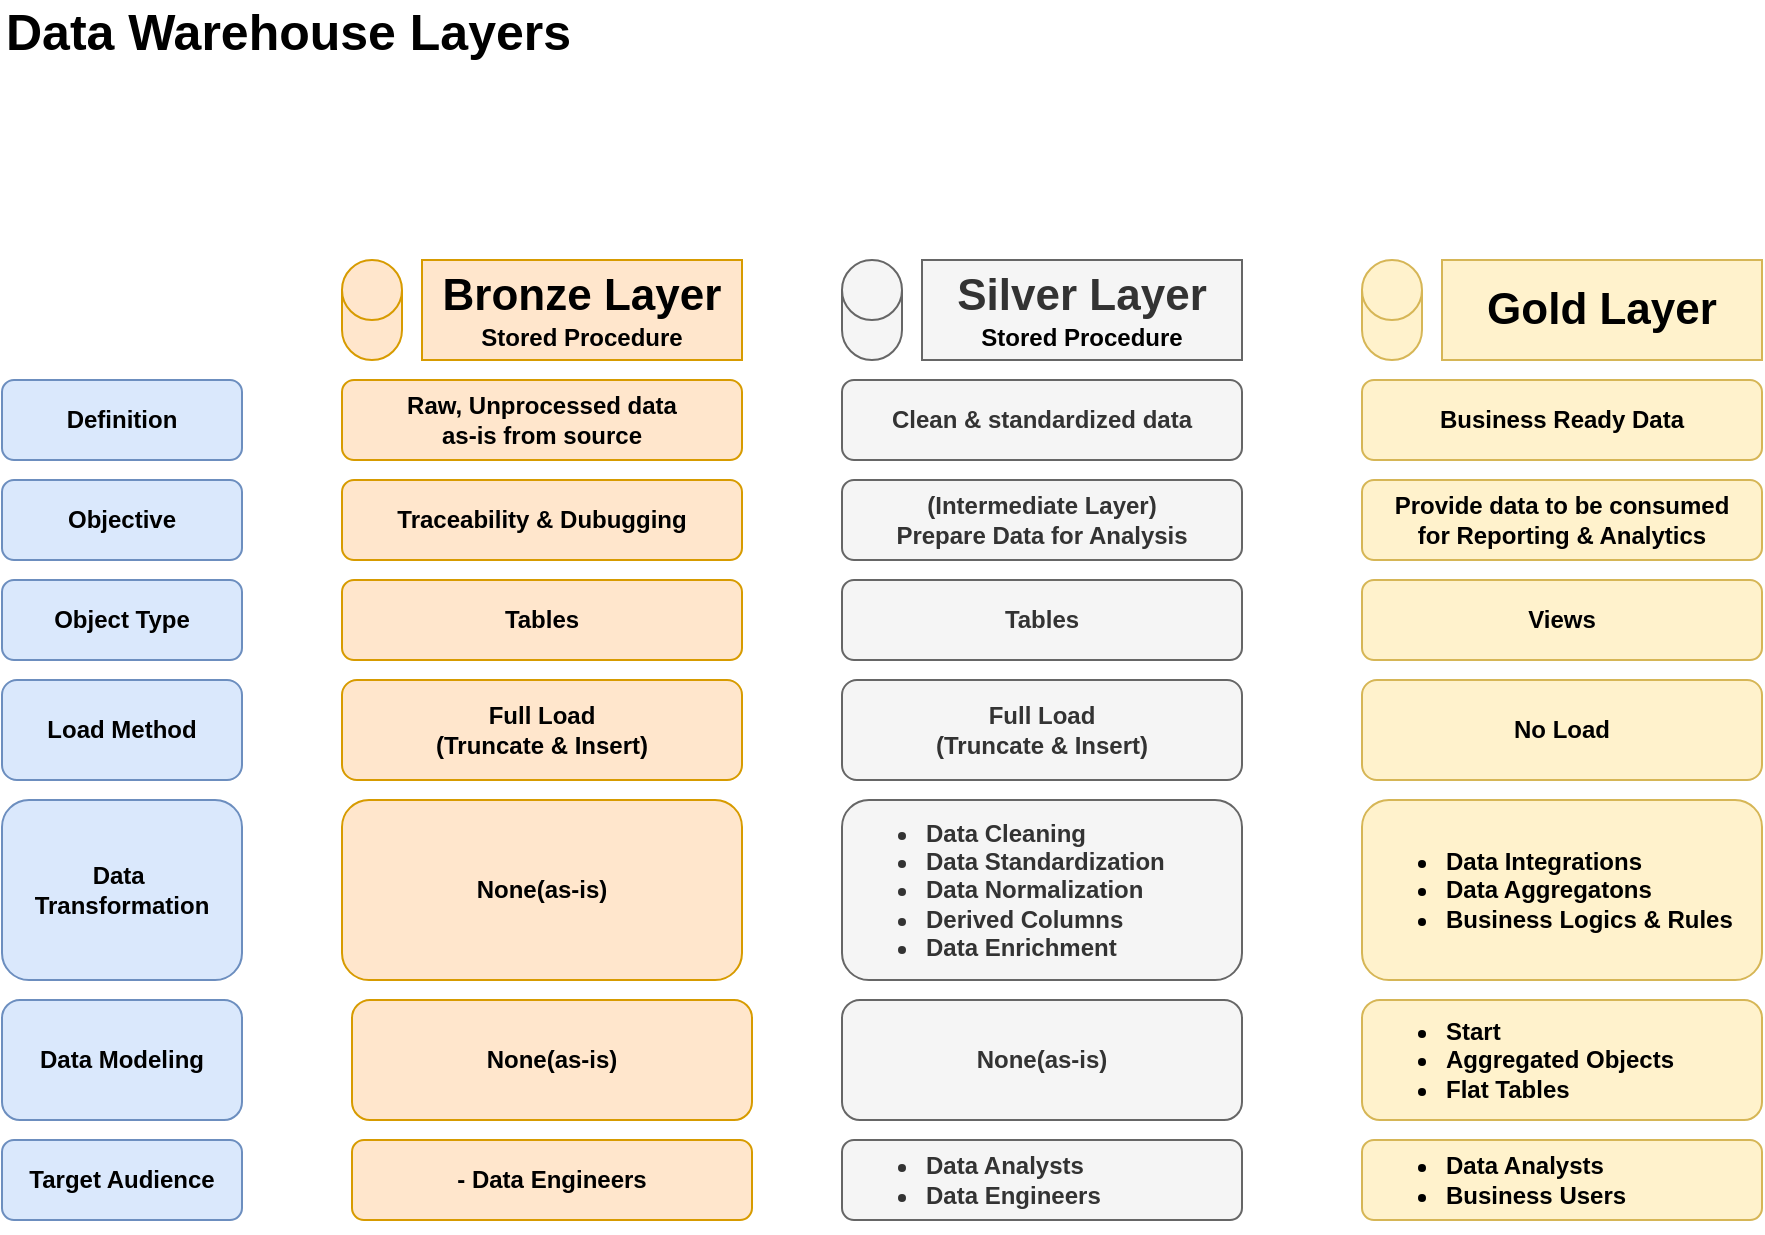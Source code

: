 <mxfile version="28.1.2" pages="5">
  <diagram name="Data Warehouse Architecture" id="wytGtmm4yltQIALYARaA">
    <mxGraphModel dx="2112" dy="2200" grid="1" gridSize="10" guides="1" tooltips="1" connect="1" arrows="1" fold="1" page="1" pageScale="1" pageWidth="850" pageHeight="1100" math="0" shadow="0">
      <root>
        <mxCell id="0" />
        <mxCell id="1" parent="0" />
        <mxCell id="jsmNvP6HJkuvgdJWayIh-1" value="Definition" style="rounded=1;whiteSpace=wrap;html=1;fillColor=#dae8fc;strokeColor=#6c8ebf;fontStyle=1" parent="1" vertex="1">
          <mxGeometry x="50" y="80" width="120" height="40" as="geometry" />
        </mxCell>
        <mxCell id="jsmNvP6HJkuvgdJWayIh-2" value="Objective" style="rounded=1;whiteSpace=wrap;html=1;fillColor=#dae8fc;strokeColor=#6c8ebf;fontStyle=1" parent="1" vertex="1">
          <mxGeometry x="50" y="130" width="120" height="40" as="geometry" />
        </mxCell>
        <mxCell id="jsmNvP6HJkuvgdJWayIh-3" value="Object Type" style="rounded=1;whiteSpace=wrap;html=1;fillColor=#dae8fc;strokeColor=#6c8ebf;fontStyle=1" parent="1" vertex="1">
          <mxGeometry x="50" y="180" width="120" height="40" as="geometry" />
        </mxCell>
        <mxCell id="jsmNvP6HJkuvgdJWayIh-4" value="Load Method" style="rounded=1;whiteSpace=wrap;html=1;fillColor=#dae8fc;strokeColor=#6c8ebf;fontStyle=1" parent="1" vertex="1">
          <mxGeometry x="50" y="230" width="120" height="50" as="geometry" />
        </mxCell>
        <mxCell id="jsmNvP6HJkuvgdJWayIh-5" value="Data&amp;nbsp;&lt;div&gt;Transformation&lt;/div&gt;" style="rounded=1;whiteSpace=wrap;html=1;fillColor=#dae8fc;strokeColor=#6c8ebf;fontStyle=1" parent="1" vertex="1">
          <mxGeometry x="50" y="290" width="120" height="90" as="geometry" />
        </mxCell>
        <mxCell id="jsmNvP6HJkuvgdJWayIh-6" value="Data Modeling" style="rounded=1;whiteSpace=wrap;html=1;fillColor=#dae8fc;strokeColor=#6c8ebf;fontStyle=1" parent="1" vertex="1">
          <mxGeometry x="50" y="390" width="120" height="60" as="geometry" />
        </mxCell>
        <mxCell id="jsmNvP6HJkuvgdJWayIh-7" value="Target Audience" style="rounded=1;whiteSpace=wrap;html=1;fillColor=#dae8fc;strokeColor=#6c8ebf;fontStyle=1" parent="1" vertex="1">
          <mxGeometry x="50" y="460" width="120" height="40" as="geometry" />
        </mxCell>
        <mxCell id="jsmNvP6HJkuvgdJWayIh-15" value="Raw, Unprocessed data&lt;div&gt;as-is from source&lt;/div&gt;" style="rounded=1;whiteSpace=wrap;html=1;fillColor=#ffe6cc;strokeColor=#d79b00;fontStyle=1" parent="1" vertex="1">
          <mxGeometry x="220" y="80" width="200" height="40" as="geometry" />
        </mxCell>
        <mxCell id="jsmNvP6HJkuvgdJWayIh-16" value="Traceability &amp;amp; Dubugging" style="rounded=1;whiteSpace=wrap;html=1;fillColor=#ffe6cc;strokeColor=#d79b00;fontStyle=1" parent="1" vertex="1">
          <mxGeometry x="220" y="130" width="200" height="40" as="geometry" />
        </mxCell>
        <mxCell id="jsmNvP6HJkuvgdJWayIh-17" value="Tables" style="rounded=1;whiteSpace=wrap;html=1;fillColor=#ffe6cc;strokeColor=#d79b00;fontStyle=1" parent="1" vertex="1">
          <mxGeometry x="220" y="180" width="200" height="40" as="geometry" />
        </mxCell>
        <mxCell id="jsmNvP6HJkuvgdJWayIh-18" value="Full Load&lt;div&gt;(Truncate &amp;amp; Insert)&lt;/div&gt;" style="rounded=1;whiteSpace=wrap;html=1;fillColor=#ffe6cc;strokeColor=#d79b00;fontStyle=1" parent="1" vertex="1">
          <mxGeometry x="220" y="230" width="200" height="50" as="geometry" />
        </mxCell>
        <mxCell id="jsmNvP6HJkuvgdJWayIh-19" value="None(as-is)" style="rounded=1;whiteSpace=wrap;html=1;fillColor=#ffe6cc;strokeColor=#d79b00;fontStyle=1" parent="1" vertex="1">
          <mxGeometry x="220" y="290" width="200" height="90" as="geometry" />
        </mxCell>
        <mxCell id="jsmNvP6HJkuvgdJWayIh-20" value="None(as-is)" style="rounded=1;whiteSpace=wrap;html=1;fillColor=#ffe6cc;strokeColor=#d79b00;fontStyle=1" parent="1" vertex="1">
          <mxGeometry x="225" y="390" width="200" height="60" as="geometry" />
        </mxCell>
        <mxCell id="jsmNvP6HJkuvgdJWayIh-21" value="- Data Engineers" style="rounded=1;whiteSpace=wrap;html=1;fillColor=#ffe6cc;strokeColor=#d79b00;fontStyle=1" parent="1" vertex="1">
          <mxGeometry x="225" y="460" width="200" height="40" as="geometry" />
        </mxCell>
        <mxCell id="jsmNvP6HJkuvgdJWayIh-43" value="&lt;font style=&quot;font-size: 22px;&quot;&gt;&lt;b&gt;Bronze Layer&lt;/b&gt;&lt;/font&gt;&lt;div&gt;&lt;font&gt;&lt;b style=&quot;&quot;&gt;Stored Procedure&lt;/b&gt;&lt;/font&gt;&lt;/div&gt;" style="rounded=0;whiteSpace=wrap;html=1;fillColor=#ffe6cc;strokeColor=#d79b00;" parent="1" vertex="1">
          <mxGeometry x="260" y="20" width="160" height="50" as="geometry" />
        </mxCell>
        <mxCell id="jsmNvP6HJkuvgdJWayIh-44" value="" style="shape=cylinder3;whiteSpace=wrap;html=1;boundedLbl=1;backgroundOutline=1;size=15;fillColor=#ffe6cc;strokeColor=#d79b00;" parent="1" vertex="1">
          <mxGeometry x="220" y="20" width="30" height="50" as="geometry" />
        </mxCell>
        <mxCell id="jsmNvP6HJkuvgdJWayIh-45" value="Clean &amp;amp; standardized data" style="rounded=1;whiteSpace=wrap;html=1;fillColor=#f5f5f5;strokeColor=#666666;fontStyle=1;fontColor=#333333;" parent="1" vertex="1">
          <mxGeometry x="470" y="80" width="200" height="40" as="geometry" />
        </mxCell>
        <mxCell id="jsmNvP6HJkuvgdJWayIh-46" value="(Intermediate Layer)&lt;div&gt;Prepare Data for Analysis&lt;/div&gt;" style="rounded=1;whiteSpace=wrap;html=1;fillColor=#f5f5f5;strokeColor=#666666;fontStyle=1;fontColor=#333333;" parent="1" vertex="1">
          <mxGeometry x="470" y="130" width="200" height="40" as="geometry" />
        </mxCell>
        <mxCell id="jsmNvP6HJkuvgdJWayIh-47" value="Tables" style="rounded=1;whiteSpace=wrap;html=1;fillColor=#f5f5f5;strokeColor=#666666;fontStyle=1;fontColor=#333333;" parent="1" vertex="1">
          <mxGeometry x="470" y="180" width="200" height="40" as="geometry" />
        </mxCell>
        <mxCell id="jsmNvP6HJkuvgdJWayIh-48" value="Full Load&lt;div&gt;(Truncate &amp;amp; Insert)&lt;/div&gt;" style="rounded=1;whiteSpace=wrap;html=1;fillColor=#f5f5f5;strokeColor=#666666;fontStyle=1;fontColor=#333333;" parent="1" vertex="1">
          <mxGeometry x="470" y="230" width="200" height="50" as="geometry" />
        </mxCell>
        <mxCell id="jsmNvP6HJkuvgdJWayIh-49" value="&lt;ul&gt;&lt;li&gt;Data Cleaning&lt;/li&gt;&lt;li&gt;Data Standardization&lt;/li&gt;&lt;li&gt;Data Normalization&lt;/li&gt;&lt;li&gt;Derived Columns&lt;/li&gt;&lt;li&gt;Data Enrichment&lt;/li&gt;&lt;/ul&gt;" style="rounded=1;whiteSpace=wrap;html=1;fillColor=#f5f5f5;strokeColor=#666666;fontStyle=1;align=left;fontColor=#333333;" parent="1" vertex="1">
          <mxGeometry x="470" y="290" width="200" height="90" as="geometry" />
        </mxCell>
        <mxCell id="jsmNvP6HJkuvgdJWayIh-50" value="None(as-is)" style="rounded=1;whiteSpace=wrap;html=1;fillColor=#f5f5f5;strokeColor=#666666;fontStyle=1;fontColor=#333333;" parent="1" vertex="1">
          <mxGeometry x="470" y="390" width="200" height="60" as="geometry" />
        </mxCell>
        <mxCell id="jsmNvP6HJkuvgdJWayIh-51" value="&lt;div&gt;&lt;ul&gt;&lt;li&gt;Data Analysts&lt;/li&gt;&lt;li&gt;Data Engineers&lt;/li&gt;&lt;/ul&gt;&lt;/div&gt;" style="rounded=1;whiteSpace=wrap;html=1;fillColor=#f5f5f5;strokeColor=#666666;fontStyle=1;align=left;fontColor=#333333;" parent="1" vertex="1">
          <mxGeometry x="470" y="460" width="200" height="40" as="geometry" />
        </mxCell>
        <mxCell id="jsmNvP6HJkuvgdJWayIh-52" value="&lt;font style=&quot;font-size: 22px;&quot;&gt;&lt;b&gt;Silver Layer&lt;/b&gt;&lt;/font&gt;&lt;div&gt;&lt;b style=&quot;background-color: transparent; color: rgb(0, 0, 0);&quot;&gt;Stored Procedure&lt;/b&gt;&lt;/div&gt;" style="rounded=0;whiteSpace=wrap;html=1;fillColor=#f5f5f5;strokeColor=#666666;fontColor=#333333;" parent="1" vertex="1">
          <mxGeometry x="510" y="20" width="160" height="50" as="geometry" />
        </mxCell>
        <mxCell id="jsmNvP6HJkuvgdJWayIh-53" value="" style="shape=cylinder3;whiteSpace=wrap;html=1;boundedLbl=1;backgroundOutline=1;size=15;fillColor=#f5f5f5;strokeColor=#666666;fontColor=#333333;" parent="1" vertex="1">
          <mxGeometry x="470" y="20" width="30" height="50" as="geometry" />
        </mxCell>
        <mxCell id="jsmNvP6HJkuvgdJWayIh-54" value="Business Ready Data" style="rounded=1;whiteSpace=wrap;html=1;fillColor=#fff2cc;strokeColor=#d6b656;fontStyle=1;" parent="1" vertex="1">
          <mxGeometry x="730" y="80" width="200" height="40" as="geometry" />
        </mxCell>
        <mxCell id="jsmNvP6HJkuvgdJWayIh-55" value="Provide data to be consumed&lt;div&gt;for Reporting &amp;amp; Analytics&lt;/div&gt;" style="rounded=1;whiteSpace=wrap;html=1;fillColor=#fff2cc;strokeColor=#d6b656;fontStyle=1;" parent="1" vertex="1">
          <mxGeometry x="730" y="130" width="200" height="40" as="geometry" />
        </mxCell>
        <mxCell id="jsmNvP6HJkuvgdJWayIh-56" value="Views" style="rounded=1;whiteSpace=wrap;html=1;fillColor=#fff2cc;strokeColor=#d6b656;fontStyle=1;" parent="1" vertex="1">
          <mxGeometry x="730" y="180" width="200" height="40" as="geometry" />
        </mxCell>
        <mxCell id="jsmNvP6HJkuvgdJWayIh-57" value="No Load" style="rounded=1;whiteSpace=wrap;html=1;fillColor=#fff2cc;strokeColor=#d6b656;fontStyle=1;" parent="1" vertex="1">
          <mxGeometry x="730" y="230" width="200" height="50" as="geometry" />
        </mxCell>
        <mxCell id="jsmNvP6HJkuvgdJWayIh-58" value="&lt;ul&gt;&lt;li&gt;Data Integrations&lt;/li&gt;&lt;li&gt;Data Aggregatons&lt;/li&gt;&lt;li&gt;Business Logics &amp;amp; Rules&lt;/li&gt;&lt;/ul&gt;" style="rounded=1;whiteSpace=wrap;html=1;fillColor=#fff2cc;strokeColor=#d6b656;fontStyle=1;align=left;" parent="1" vertex="1">
          <mxGeometry x="730" y="290" width="200" height="90" as="geometry" />
        </mxCell>
        <mxCell id="jsmNvP6HJkuvgdJWayIh-59" value="&lt;ul&gt;&lt;li&gt;Start&amp;nbsp;&lt;/li&gt;&lt;li&gt;Aggregated Objects&lt;/li&gt;&lt;li&gt;Flat Tables&lt;/li&gt;&lt;/ul&gt;" style="rounded=1;whiteSpace=wrap;html=1;fillColor=#fff2cc;strokeColor=#d6b656;fontStyle=1;align=left;" parent="1" vertex="1">
          <mxGeometry x="730" y="390" width="200" height="60" as="geometry" />
        </mxCell>
        <mxCell id="jsmNvP6HJkuvgdJWayIh-60" value="&lt;div&gt;&lt;ul&gt;&lt;li&gt;Data Analysts&lt;/li&gt;&lt;li&gt;Business Users&lt;/li&gt;&lt;/ul&gt;&lt;/div&gt;" style="rounded=1;whiteSpace=wrap;html=1;fillColor=#fff2cc;strokeColor=#d6b656;fontStyle=1;align=left;" parent="1" vertex="1">
          <mxGeometry x="730" y="460" width="200" height="40" as="geometry" />
        </mxCell>
        <mxCell id="jsmNvP6HJkuvgdJWayIh-61" value="&lt;font style=&quot;font-size: 22px;&quot;&gt;&lt;b&gt;Gold Layer&lt;/b&gt;&lt;/font&gt;" style="rounded=0;whiteSpace=wrap;html=1;fillColor=#fff2cc;strokeColor=#d6b656;" parent="1" vertex="1">
          <mxGeometry x="770" y="20" width="160" height="50" as="geometry" />
        </mxCell>
        <mxCell id="jsmNvP6HJkuvgdJWayIh-62" value="" style="shape=cylinder3;whiteSpace=wrap;html=1;boundedLbl=1;backgroundOutline=1;size=15;fillColor=#fff2cc;strokeColor=#d6b656;" parent="1" vertex="1">
          <mxGeometry x="730" y="20" width="30" height="50" as="geometry" />
        </mxCell>
        <mxCell id="PFViuNg6R6rlt5PdvIRw-1" value="Data Warehouse Layers" style="text;html=1;align=left;verticalAlign=middle;whiteSpace=wrap;rounded=0;fontSize=25;fontStyle=1" parent="1" vertex="1">
          <mxGeometry x="50" y="-110" width="390" height="30" as="geometry" />
        </mxCell>
      </root>
    </mxGraphModel>
  </diagram>
  <diagram id="tbhj-UImutuWbYtnhFsc" name="High Level Architecture">
    <mxGraphModel dx="830" dy="1087" grid="1" gridSize="10" guides="1" tooltips="1" connect="1" arrows="1" fold="1" page="1" pageScale="1" pageWidth="850" pageHeight="1100" math="0" shadow="0">
      <root>
        <mxCell id="0" />
        <mxCell id="1" parent="0" />
        <mxCell id="k5ic9YAE48uRCChPBB5N-1" value="High Level Architecture" style="text;html=1;align=center;verticalAlign=middle;resizable=0;points=[];autosize=1;strokeColor=none;fillColor=none;fontSize=25;fontStyle=1" parent="1" vertex="1">
          <mxGeometry x="20" width="280" height="40" as="geometry" />
        </mxCell>
        <mxCell id="k5ic9YAE48uRCChPBB5N-2" value="" style="rounded=0;whiteSpace=wrap;html=1;fillColor=none;dashed=1;strokeColor=#231E1B;" parent="1" vertex="1">
          <mxGeometry x="30" y="120" width="120" height="440" as="geometry" />
        </mxCell>
        <mxCell id="k5ic9YAE48uRCChPBB5N-3" value="" style="rounded=0;whiteSpace=wrap;html=1;fillColor=none;dashed=1;strokeColor=#231E1B;" parent="1" vertex="1">
          <mxGeometry x="200" y="120" width="550" height="440" as="geometry" />
        </mxCell>
        <mxCell id="k5ic9YAE48uRCChPBB5N-4" value="Data Warehouse" style="rounded=0;whiteSpace=wrap;html=1;fontSize=17;strokeColor=none;fontStyle=1" parent="1" vertex="1">
          <mxGeometry x="390" y="105" width="160" height="30" as="geometry" />
        </mxCell>
        <mxCell id="k5ic9YAE48uRCChPBB5N-5" value="Source" style="rounded=0;whiteSpace=wrap;html=1;fontSize=17;strokeColor=none;fontStyle=1" parent="1" vertex="1">
          <mxGeometry x="42.5" y="110" width="95" height="30" as="geometry" />
        </mxCell>
        <mxCell id="k5ic9YAE48uRCChPBB5N-6" value="" style="rounded=0;whiteSpace=wrap;html=1;fillColor=none;dashed=1;strokeColor=#231E1B;" parent="1" vertex="1">
          <mxGeometry x="800" y="120" width="120" height="440" as="geometry" />
        </mxCell>
        <mxCell id="k5ic9YAE48uRCChPBB5N-7" value="Consume" style="rounded=0;whiteSpace=wrap;html=1;fontSize=17;strokeColor=none;fontStyle=1" parent="1" vertex="1">
          <mxGeometry x="812.5" y="110" width="95" height="30" as="geometry" />
        </mxCell>
        <mxCell id="k5ic9YAE48uRCChPBB5N-8" value="Bronze Layer" style="rounded=0;whiteSpace=wrap;html=1;fillColor=#ffe6cc;strokeColor=#d79b00;fontStyle=1" parent="1" vertex="1">
          <mxGeometry x="235" y="140" width="120" height="20" as="geometry" />
        </mxCell>
        <mxCell id="k5ic9YAE48uRCChPBB5N-9" value="" style="rounded=0;whiteSpace=wrap;html=1;fillColor=none;strokeColor=#d79b00;" parent="1" vertex="1">
          <mxGeometry x="235" y="170" width="120" height="380" as="geometry" />
        </mxCell>
        <mxCell id="k5ic9YAE48uRCChPBB5N-10" value="Silver Layer" style="rounded=0;whiteSpace=wrap;html=1;fillColor=#f5f5f5;strokeColor=#666666;fontColor=#333333;fontStyle=1" parent="1" vertex="1">
          <mxGeometry x="415" y="140" width="120" height="20" as="geometry" />
        </mxCell>
        <mxCell id="k5ic9YAE48uRCChPBB5N-11" value="" style="rounded=0;whiteSpace=wrap;html=1;fillColor=none;strokeColor=#666666;fontColor=#333333;" parent="1" vertex="1">
          <mxGeometry x="415" y="170" width="120" height="380" as="geometry" />
        </mxCell>
        <mxCell id="k5ic9YAE48uRCChPBB5N-12" value="Gold Layer" style="rounded=0;whiteSpace=wrap;html=1;fillColor=#fff2cc;strokeColor=#d6b656;fontStyle=1" parent="1" vertex="1">
          <mxGeometry x="600" y="140" width="120" height="20" as="geometry" />
        </mxCell>
        <mxCell id="k5ic9YAE48uRCChPBB5N-13" value="" style="rounded=0;whiteSpace=wrap;html=1;fillColor=none;strokeColor=#d6b656;" parent="1" vertex="1">
          <mxGeometry x="600" y="170" width="120" height="380" as="geometry" />
        </mxCell>
        <mxCell id="k5ic9YAE48uRCChPBB5N-14" value="&lt;b&gt;CRM&lt;/b&gt;" style="image;html=1;image=img/lib/clip_art/general/Full_Folder_128x128.png" parent="1" vertex="1">
          <mxGeometry x="67.5" y="190" width="55" height="40" as="geometry" />
        </mxCell>
        <mxCell id="k5ic9YAE48uRCChPBB5N-15" value="&lt;b&gt;ERP&lt;/b&gt;" style="image;html=1;image=img/lib/clip_art/general/Full_Folder_128x128.png" parent="1" vertex="1">
          <mxGeometry x="67.5" y="290" width="50" height="40" as="geometry" />
        </mxCell>
        <mxCell id="k5ic9YAE48uRCChPBB5N-16" value="" style="line;strokeWidth=2;html=1;" parent="1" vertex="1">
          <mxGeometry x="40" y="400" width="100" height="10" as="geometry" />
        </mxCell>
        <mxCell id="k5ic9YAE48uRCChPBB5N-17" value="Object Type: CSV Files&lt;div&gt;&lt;br&gt;&lt;/div&gt;&lt;div&gt;Interface: Files in Folders&lt;/div&gt;" style="text;html=1;align=center;verticalAlign=middle;whiteSpace=wrap;rounded=0;fontSize=8;fontStyle=1" parent="1" vertex="1">
          <mxGeometry x="40" y="430" width="100" height="30" as="geometry" />
        </mxCell>
        <mxCell id="k5ic9YAE48uRCChPBB5N-18" value="" style="outlineConnect=0;dashed=0;verticalLabelPosition=bottom;verticalAlign=top;align=center;html=1;shape=mxgraph.aws3.generic_database;fillColor=#ffe6cc;strokeColor=#d79b00;" parent="1" vertex="1">
          <mxGeometry x="270.25" y="195.5" width="49.5" height="64.5" as="geometry" />
        </mxCell>
        <mxCell id="k5ic9YAE48uRCChPBB5N-19" value="" style="outlineConnect=0;dashed=0;verticalLabelPosition=bottom;verticalAlign=top;align=center;html=1;shape=mxgraph.aws3.generic_database;fillColor=#f5f5f5;strokeColor=#666666;fontColor=#333333;" parent="1" vertex="1">
          <mxGeometry x="450.25" y="195.5" width="49.5" height="64.5" as="geometry" />
        </mxCell>
        <mxCell id="k5ic9YAE48uRCChPBB5N-20" value="" style="outlineConnect=0;dashed=0;verticalLabelPosition=bottom;verticalAlign=top;align=center;html=1;shape=mxgraph.aws3.generic_database;fillColor=#fff2cc;strokeColor=#d6b656;" parent="1" vertex="1">
          <mxGeometry x="635.25" y="195.5" width="49.5" height="64.5" as="geometry" />
        </mxCell>
        <mxCell id="k5ic9YAE48uRCChPBB5N-21" value="Raw Data" style="text;html=1;align=center;verticalAlign=middle;whiteSpace=wrap;rounded=0;fontStyle=1;fontSize=10;" parent="1" vertex="1">
          <mxGeometry x="265" y="260" width="60" height="30" as="geometry" />
        </mxCell>
        <mxCell id="k5ic9YAE48uRCChPBB5N-22" value="Cleaned, Standardized Data" style="text;html=1;align=center;verticalAlign=middle;whiteSpace=wrap;rounded=0;fontStyle=1;fontSize=9;" parent="1" vertex="1">
          <mxGeometry x="420" y="260" width="110" height="30" as="geometry" />
        </mxCell>
        <mxCell id="k5ic9YAE48uRCChPBB5N-23" value="Business Ready Data" style="text;html=1;align=center;verticalAlign=middle;whiteSpace=wrap;rounded=0;fontStyle=1;fontSize=10;" parent="1" vertex="1">
          <mxGeometry x="605" y="260" width="110" height="30" as="geometry" />
        </mxCell>
        <mxCell id="k5ic9YAE48uRCChPBB5N-24" value="" style="html=1;shadow=0;dashed=0;align=center;verticalAlign=middle;shape=mxgraph.arrows2.stylisedArrow;dy=0.64;dx=28.7;notch=15;feather=0.4;fillColor=#e1d5e7;strokeColor=#9673a6;" parent="1" vertex="1">
          <mxGeometry x="140" y="290" width="70" height="30" as="geometry" />
        </mxCell>
        <mxCell id="k5ic9YAE48uRCChPBB5N-25" value="" style="html=1;shadow=0;dashed=0;align=center;verticalAlign=middle;shape=mxgraph.arrows2.stylisedArrow;dy=0.67;dx=26.87;notch=15;feather=0.4;fillColor=#e1d5e7;strokeColor=#9673a6;" parent="1" vertex="1">
          <mxGeometry x="350" y="290" width="70" height="30" as="geometry" />
        </mxCell>
        <mxCell id="k5ic9YAE48uRCChPBB5N-26" value="" style="html=1;shadow=0;dashed=0;align=center;verticalAlign=middle;shape=mxgraph.arrows2.stylisedArrow;dy=0.67;dx=26.87;notch=15;feather=0.4;fillColor=#e1d5e7;strokeColor=#9673a6;" parent="1" vertex="1">
          <mxGeometry x="730" y="290" width="70" height="30" as="geometry" />
        </mxCell>
        <mxCell id="k5ic9YAE48uRCChPBB5N-27" value="" style="html=1;shadow=0;dashed=0;align=center;verticalAlign=middle;shape=mxgraph.arrows2.stylisedArrow;dy=0.67;dx=26.87;notch=15;feather=0.4;fillColor=#e1d5e7;strokeColor=#9673a6;" parent="1" vertex="1">
          <mxGeometry x="535" y="290" width="70" height="30" as="geometry" />
        </mxCell>
        <mxCell id="k5ic9YAE48uRCChPBB5N-28" value="" style="line;strokeWidth=2;html=1;fillColor=#ffe6cc;strokeColor=#d79b00;" parent="1" vertex="1">
          <mxGeometry x="245" y="300" width="100" height="10" as="geometry" />
        </mxCell>
        <mxCell id="k5ic9YAE48uRCChPBB5N-29" value="" style="line;strokeWidth=2;html=1;fillColor=#f5f5f5;strokeColor=#666666;fontColor=#333333;" parent="1" vertex="1">
          <mxGeometry x="427.5" y="305" width="95" height="10" as="geometry" />
        </mxCell>
        <mxCell id="k5ic9YAE48uRCChPBB5N-30" value="" style="line;strokeWidth=2;html=1;fillColor=#fff2cc;strokeColor=#d6b656;" parent="1" vertex="1">
          <mxGeometry x="615" y="305" width="90" height="10" as="geometry" />
        </mxCell>
        <mxCell id="k5ic9YAE48uRCChPBB5N-31" value="&lt;font&gt;&lt;b&gt;Object Type:&lt;/b&gt; Tables&lt;/font&gt;&lt;div&gt;&lt;font&gt;&lt;br&gt;&lt;/font&gt;&lt;/div&gt;&lt;div&gt;&lt;font&gt;&lt;b&gt;Load:&lt;/b&gt;&lt;/font&gt;&lt;/div&gt;&lt;div&gt;&lt;ul&gt;&lt;li&gt;&lt;font&gt;Batch Processing&lt;/font&gt;&lt;/li&gt;&lt;li&gt;&lt;font&gt;Full Load&lt;/font&gt;&lt;/li&gt;&lt;li&gt;&lt;font&gt;Truncate &amp;amp; Insert&lt;/font&gt;&lt;/li&gt;&lt;/ul&gt;&lt;div&gt;&lt;font&gt;No &lt;b&gt;Transformation&lt;/b&gt;&lt;/font&gt;&lt;/div&gt;&lt;/div&gt;&lt;div&gt;&lt;font&gt;&lt;br&gt;&lt;/font&gt;&lt;/div&gt;&lt;div&gt;&lt;font&gt;&lt;b&gt;Data Model:&lt;/b&gt; &lt;/font&gt;&lt;font&gt;None(as-is)&lt;/font&gt;&lt;/div&gt;" style="text;html=1;align=left;verticalAlign=top;whiteSpace=wrap;rounded=0;fontSize=8;" parent="1" vertex="1">
          <mxGeometry x="240" y="320" width="110" height="160" as="geometry" />
        </mxCell>
        <mxCell id="k5ic9YAE48uRCChPBB5N-32" value="&lt;font style=&quot;font-size: 7px;&quot;&gt;&lt;b style=&quot;&quot;&gt;Object Type:&lt;/b&gt; Tables&lt;/font&gt;&lt;div&gt;&lt;b style=&quot;font-size: 7px; background-color: transparent; color: light-dark(rgb(0, 0, 0), rgb(255, 255, 255));&quot;&gt;Load:&lt;/b&gt;&lt;/div&gt;&lt;ul&gt;&lt;li style=&quot;&quot;&gt;&lt;span style=&quot;background-color: transparent; color: light-dark(rgb(0, 0, 0), rgb(255, 255, 255));&quot;&gt;&lt;font style=&quot;font-size: 7px;&quot;&gt;Batch Processing&lt;/font&gt;&lt;/span&gt;&lt;/li&gt;&lt;li style=&quot;&quot;&gt;&lt;span style=&quot;background-color: transparent; color: light-dark(rgb(0, 0, 0), rgb(255, 255, 255));&quot;&gt;&lt;font style=&quot;font-size: 7px;&quot;&gt;Full Load&lt;/font&gt;&lt;/span&gt;&lt;/li&gt;&lt;li style=&quot;&quot;&gt;&lt;span style=&quot;background-color: transparent; color: light-dark(rgb(0, 0, 0), rgb(255, 255, 255));&quot;&gt;&lt;font style=&quot;font-size: 7px;&quot;&gt;Truncate &amp;amp; Insert&lt;/font&gt;&lt;/span&gt;&lt;/li&gt;&lt;/ul&gt;&lt;div&gt;&lt;div&gt;&lt;font style=&quot;font-size: 7px;&quot;&gt;&lt;b&gt;Transformation&lt;/b&gt;&lt;/font&gt;&lt;/div&gt;&lt;/div&gt;&lt;div&gt;&lt;ul&gt;&lt;li&gt;&lt;font style=&quot;font-size: 7px;&quot;&gt;Data Cleansing&lt;/font&gt;&lt;/li&gt;&lt;li&gt;&lt;font style=&quot;font-size: 7px;&quot;&gt;Data Standardization&lt;/font&gt;&lt;/li&gt;&lt;li&gt;&lt;font style=&quot;font-size: 7px;&quot;&gt;Data Normalization&lt;/font&gt;&lt;/li&gt;&lt;li&gt;&lt;font style=&quot;font-size: 7px;&quot;&gt;Derived Columns&lt;/font&gt;&lt;/li&gt;&lt;li&gt;&lt;font style=&quot;font-size: 7px;&quot;&gt;Data Enrichment&lt;/font&gt;&lt;/li&gt;&lt;/ul&gt;&lt;/div&gt;&lt;div&gt;&lt;font style=&quot;font-size: 7px;&quot;&gt;&lt;font style=&quot;&quot;&gt;&lt;b&gt;Data Model:&lt;/b&gt; &lt;/font&gt;&lt;font style=&quot;&quot;&gt;None(as-is)&lt;/font&gt;&lt;/font&gt;&lt;/div&gt;" style="text;html=1;align=left;verticalAlign=top;whiteSpace=wrap;rounded=0;" parent="1" vertex="1">
          <mxGeometry x="420" y="310" width="110" height="240" as="geometry" />
        </mxCell>
        <mxCell id="k5ic9YAE48uRCChPBB5N-33" value="&lt;font style=&quot;font-size: 7px;&quot;&gt;&lt;b style=&quot;&quot;&gt;Object Type:&lt;/b&gt; Views&lt;/font&gt;&lt;div&gt;&lt;b style=&quot;font-size: 7px; background-color: transparent; color: light-dark(rgb(0, 0, 0), rgb(255, 255, 255));&quot;&gt;No Load&lt;/b&gt;&lt;/div&gt;&lt;div&gt;&lt;div&gt;&lt;font style=&quot;font-size: 7px;&quot;&gt;&lt;b&gt;Transformation:&lt;/b&gt;&lt;/font&gt;&lt;/div&gt;&lt;/div&gt;&lt;div&gt;&lt;ul&gt;&lt;li&gt;&lt;font style=&quot;font-size: 7px;&quot;&gt;Data Cleansing&lt;/font&gt;&lt;/li&gt;&lt;li&gt;&lt;font style=&quot;font-size: 7px;&quot;&gt;Data Standardization&lt;/font&gt;&lt;/li&gt;&lt;li&gt;&lt;font style=&quot;font-size: 7px;&quot;&gt;Data Normalization&lt;/font&gt;&lt;/li&gt;&lt;li&gt;&lt;font style=&quot;font-size: 7px;&quot;&gt;Derived Columns&lt;/font&gt;&lt;/li&gt;&lt;li&gt;&lt;font style=&quot;font-size: 7px;&quot;&gt;Data Enrichment&lt;/font&gt;&lt;/li&gt;&lt;/ul&gt;&lt;/div&gt;&lt;div&gt;&lt;font style=&quot;font-size: 7px;&quot;&gt;&lt;font style=&quot;&quot;&gt;&lt;b&gt;Data Model:&lt;/b&gt;&lt;/font&gt;&lt;/font&gt;&lt;/div&gt;&lt;div&gt;&lt;ul&gt;&lt;li&gt;&lt;font style=&quot;font-size: 7px;&quot;&gt;&lt;font style=&quot;&quot;&gt;&lt;b&gt;Star Schema&lt;/b&gt;&lt;/font&gt;&lt;/font&gt;&lt;/li&gt;&lt;li&gt;&lt;font style=&quot;font-size: 7px;&quot;&gt;&lt;font style=&quot;&quot;&gt;&lt;b&gt;Flat Table&lt;/b&gt;&lt;/font&gt;&lt;/font&gt;&lt;/li&gt;&lt;li&gt;&lt;font style=&quot;font-size: 7px;&quot;&gt;&lt;font style=&quot;&quot;&gt;&lt;b&gt;Aggregated Table&lt;/b&gt;&lt;/font&gt;&lt;/font&gt;&lt;/li&gt;&lt;/ul&gt;&lt;/div&gt;" style="text;html=1;align=left;verticalAlign=top;whiteSpace=wrap;rounded=0;" parent="1" vertex="1">
          <mxGeometry x="605" y="315" width="110" height="240" as="geometry" />
        </mxCell>
        <mxCell id="k5ic9YAE48uRCChPBB5N-34" value="" style="image;aspect=fixed;html=1;points=[];align=center;fontSize=12;image=img/lib/azure2/power_platform/PowerBI.svg;" parent="1" vertex="1">
          <mxGeometry x="840" y="170" width="37.5" height="50" as="geometry" />
        </mxCell>
        <mxCell id="k5ic9YAE48uRCChPBB5N-35" value="" style="sketch=0;points=[[0,0,0],[0.25,0,0],[0.5,0,0],[0.75,0,0],[1,0,0],[0,1,0],[0.25,1,0],[0.5,1,0],[0.75,1,0],[1,1,0],[0,0.25,0],[0,0.5,0],[0,0.75,0],[1,0.25,0],[1,0.5,0],[1,0.75,0]];outlineConnect=0;fontColor=#232F3E;fillColor=#01A88D;strokeColor=#ffffff;dashed=0;verticalLabelPosition=bottom;verticalAlign=top;align=center;html=1;fontSize=12;fontStyle=0;aspect=fixed;shape=mxgraph.aws4.resourceIcon;resIcon=mxgraph.aws4.machine_learning;" parent="1" vertex="1">
          <mxGeometry x="840" y="420.5" width="49" height="49" as="geometry" />
        </mxCell>
        <mxCell id="k5ic9YAE48uRCChPBB5N-36" value="" style="sketch=0;points=[[0,0,0],[0.25,0,0],[0.5,0,0],[0.75,0,0],[1,0,0],[0,1,0],[0.25,1,0],[0.5,1,0],[0.75,1,0],[1,1,0],[0,0.25,0],[0,0.5,0],[0,0.75,0],[1,0.25,0],[1,0.5,0],[1,0.75,0]];outlineConnect=0;fontColor=#232F3E;fillColor=#8C4FFF;strokeColor=#ffffff;dashed=0;verticalLabelPosition=bottom;verticalAlign=top;align=center;html=1;fontSize=12;fontStyle=0;aspect=fixed;shape=mxgraph.aws4.resourceIcon;resIcon=mxgraph.aws4.elasticsearch_service;" parent="1" vertex="1">
          <mxGeometry x="840" y="290" width="49" height="49" as="geometry" />
        </mxCell>
        <mxCell id="k5ic9YAE48uRCChPBB5N-37" value="BI &amp;amp; Reporting" style="text;html=1;align=center;verticalAlign=middle;whiteSpace=wrap;rounded=0;" parent="1" vertex="1">
          <mxGeometry x="810" y="220" width="100" height="30" as="geometry" />
        </mxCell>
        <mxCell id="k5ic9YAE48uRCChPBB5N-38" value="Ad-Hoc&lt;div&gt;SQL Queries&lt;/div&gt;" style="text;html=1;align=center;verticalAlign=middle;whiteSpace=wrap;rounded=0;" parent="1" vertex="1">
          <mxGeometry x="812.5" y="339" width="100" height="30" as="geometry" />
        </mxCell>
        <mxCell id="k5ic9YAE48uRCChPBB5N-39" value="Machine Learning" style="text;html=1;align=center;verticalAlign=middle;whiteSpace=wrap;rounded=0;" parent="1" vertex="1">
          <mxGeometry x="808.75" y="469.5" width="100" height="30" as="geometry" />
        </mxCell>
        <mxCell id="k5ic9YAE48uRCChPBB5N-40" value="" style="sketch=0;outlineConnect=0;fontColor=#232F3E;gradientColor=none;fillColor=#C925D1;strokeColor=none;dashed=0;verticalLabelPosition=bottom;verticalAlign=top;align=center;html=1;fontSize=12;fontStyle=0;aspect=fixed;pointerEvents=1;shape=mxgraph.aws4.rds_sql_server_instance;" parent="1" vertex="1">
          <mxGeometry x="200" y="80" width="40" height="40" as="geometry" />
        </mxCell>
      </root>
    </mxGraphModel>
  </diagram>
  <diagram id="PbT9EckFVF15kgInpEg2" name="Data Flow Diagram">
    <mxGraphModel dx="1028" dy="1782" grid="1" gridSize="10" guides="1" tooltips="1" connect="1" arrows="1" fold="1" page="1" pageScale="1" pageWidth="850" pageHeight="1100" math="0" shadow="0">
      <root>
        <mxCell id="0" />
        <mxCell id="1" parent="0" />
        <mxCell id="Ay2BXAXmlD3Awk4aBr_t-1" value="" style="rounded=0;whiteSpace=wrap;html=1;fillColor=#dae8fc;dashed=1;strokeColor=#6c8ebf;" vertex="1" parent="1">
          <mxGeometry x="100" y="110" width="120" height="400" as="geometry" />
        </mxCell>
        <mxCell id="Ay2BXAXmlD3Awk4aBr_t-2" value="Source" style="rounded=0;whiteSpace=wrap;html=1;fontSize=16;fontStyle=1;strokeColor=none;" vertex="1" parent="1">
          <mxGeometry x="120" y="100" width="80" height="30" as="geometry" />
        </mxCell>
        <mxCell id="Ay2BXAXmlD3Awk4aBr_t-3" style="edgeStyle=orthogonalEdgeStyle;rounded=0;orthogonalLoop=1;jettySize=auto;html=1;exitX=0.5;exitY=1;exitDx=0;exitDy=0;" edge="1" parent="1" source="Ay2BXAXmlD3Awk4aBr_t-2" target="Ay2BXAXmlD3Awk4aBr_t-2">
          <mxGeometry relative="1" as="geometry" />
        </mxCell>
        <mxCell id="Ay2BXAXmlD3Awk4aBr_t-4" style="edgeStyle=orthogonalEdgeStyle;rounded=0;orthogonalLoop=1;jettySize=auto;html=1;entryX=0;entryY=0.5;entryDx=0;entryDy=0;exitX=1;exitY=0.5;exitDx=0;exitDy=0;" edge="1" parent="1" source="Ay2BXAXmlD3Awk4aBr_t-7" target="Ay2BXAXmlD3Awk4aBr_t-25">
          <mxGeometry relative="1" as="geometry" />
        </mxCell>
        <mxCell id="Ay2BXAXmlD3Awk4aBr_t-5" style="edgeStyle=orthogonalEdgeStyle;rounded=0;orthogonalLoop=1;jettySize=auto;html=1;entryX=0.051;entryY=0.716;entryDx=0;entryDy=0;entryPerimeter=0;" edge="1" parent="1" source="Ay2BXAXmlD3Awk4aBr_t-7" target="Ay2BXAXmlD3Awk4aBr_t-14">
          <mxGeometry relative="1" as="geometry">
            <Array as="points">
              <mxPoint x="310" y="405" />
              <mxPoint x="310" y="408" />
            </Array>
          </mxGeometry>
        </mxCell>
        <mxCell id="Ay2BXAXmlD3Awk4aBr_t-6" style="edgeStyle=orthogonalEdgeStyle;rounded=0;orthogonalLoop=1;jettySize=auto;html=1;entryX=0;entryY=0.5;entryDx=0;entryDy=0;" edge="1" parent="1" source="Ay2BXAXmlD3Awk4aBr_t-7" target="Ay2BXAXmlD3Awk4aBr_t-27">
          <mxGeometry relative="1" as="geometry" />
        </mxCell>
        <mxCell id="Ay2BXAXmlD3Awk4aBr_t-7" value="" style="image;html=1;image=img/lib/clip_art/general/Full_Folder_128x128.png" vertex="1" parent="1">
          <mxGeometry x="120" y="380" width="80" height="50" as="geometry" />
        </mxCell>
        <mxCell id="Ay2BXAXmlD3Awk4aBr_t-8" value="&lt;b&gt;CRM&lt;/b&gt;" style="text;html=1;align=center;verticalAlign=middle;whiteSpace=wrap;rounded=0;" vertex="1" parent="1">
          <mxGeometry x="130" y="270" width="60" height="30" as="geometry" />
        </mxCell>
        <mxCell id="Ay2BXAXmlD3Awk4aBr_t-9" style="edgeStyle=orthogonalEdgeStyle;rounded=0;orthogonalLoop=1;jettySize=auto;html=1;" edge="1" parent="1" source="Ay2BXAXmlD3Awk4aBr_t-12" target="Ay2BXAXmlD3Awk4aBr_t-19">
          <mxGeometry relative="1" as="geometry" />
        </mxCell>
        <mxCell id="Ay2BXAXmlD3Awk4aBr_t-10" style="edgeStyle=orthogonalEdgeStyle;rounded=0;orthogonalLoop=1;jettySize=auto;html=1;entryX=0;entryY=0.5;entryDx=0;entryDy=0;" edge="1" parent="1" source="Ay2BXAXmlD3Awk4aBr_t-12" target="Ay2BXAXmlD3Awk4aBr_t-17">
          <mxGeometry relative="1" as="geometry" />
        </mxCell>
        <mxCell id="Ay2BXAXmlD3Awk4aBr_t-11" style="edgeStyle=orthogonalEdgeStyle;rounded=0;orthogonalLoop=1;jettySize=auto;html=1;entryX=0;entryY=0.5;entryDx=0;entryDy=0;" edge="1" parent="1" source="Ay2BXAXmlD3Awk4aBr_t-12" target="Ay2BXAXmlD3Awk4aBr_t-21">
          <mxGeometry relative="1" as="geometry" />
        </mxCell>
        <mxCell id="Ay2BXAXmlD3Awk4aBr_t-12" value="" style="image;html=1;image=img/lib/clip_art/general/Full_Folder_128x128.png" vertex="1" parent="1">
          <mxGeometry x="120" y="220" width="80" height="50" as="geometry" />
        </mxCell>
        <mxCell id="Ay2BXAXmlD3Awk4aBr_t-13" value="&lt;b&gt;ERP&lt;/b&gt;" style="text;html=1;align=center;verticalAlign=middle;whiteSpace=wrap;rounded=0;" vertex="1" parent="1">
          <mxGeometry x="130" y="430" width="60" height="30" as="geometry" />
        </mxCell>
        <mxCell id="Ay2BXAXmlD3Awk4aBr_t-14" value="" style="rounded=1;whiteSpace=wrap;html=1;fillColor=none;strokeColor=#d79b00;" vertex="1" parent="1">
          <mxGeometry x="300" y="150" width="140" height="360" as="geometry" />
        </mxCell>
        <mxCell id="Ay2BXAXmlD3Awk4aBr_t-15" value="&lt;b&gt;&lt;font style=&quot;font-size: 15px;&quot;&gt;Bronze Layer&lt;/font&gt;&lt;/b&gt;" style="rounded=1;whiteSpace=wrap;html=1;fillColor=#ffe6cc;strokeColor=#d79b00;" vertex="1" parent="1">
          <mxGeometry x="300" y="110" width="140" height="30" as="geometry" />
        </mxCell>
        <mxCell id="Ay2BXAXmlD3Awk4aBr_t-16" style="edgeStyle=orthogonalEdgeStyle;rounded=0;orthogonalLoop=1;jettySize=auto;html=1;entryX=0;entryY=0.5;entryDx=0;entryDy=0;" edge="1" parent="1" source="Ay2BXAXmlD3Awk4aBr_t-17" target="Ay2BXAXmlD3Awk4aBr_t-30">
          <mxGeometry relative="1" as="geometry" />
        </mxCell>
        <mxCell id="Ay2BXAXmlD3Awk4aBr_t-17" value="&lt;font&gt;crm_prd_info&lt;/font&gt;" style="rounded=1;whiteSpace=wrap;html=1;fillColor=#ffe6cc;strokeColor=#d79b00;" vertex="1" parent="1">
          <mxGeometry x="310" y="230" width="120" height="30" as="geometry" />
        </mxCell>
        <mxCell id="Ay2BXAXmlD3Awk4aBr_t-18" style="edgeStyle=orthogonalEdgeStyle;rounded=0;orthogonalLoop=1;jettySize=auto;html=1;entryX=0;entryY=0.5;entryDx=0;entryDy=0;" edge="1" parent="1" source="Ay2BXAXmlD3Awk4aBr_t-19" target="Ay2BXAXmlD3Awk4aBr_t-31">
          <mxGeometry relative="1" as="geometry" />
        </mxCell>
        <mxCell id="Ay2BXAXmlD3Awk4aBr_t-19" value="&lt;font&gt;crm_cust_info&lt;/font&gt;" style="rounded=1;whiteSpace=wrap;html=1;fillColor=#ffe6cc;strokeColor=#d79b00;" vertex="1" parent="1">
          <mxGeometry x="310" y="190" width="120" height="30" as="geometry" />
        </mxCell>
        <mxCell id="Ay2BXAXmlD3Awk4aBr_t-20" style="edgeStyle=orthogonalEdgeStyle;rounded=0;orthogonalLoop=1;jettySize=auto;html=1;entryX=0;entryY=0.5;entryDx=0;entryDy=0;" edge="1" parent="1" source="Ay2BXAXmlD3Awk4aBr_t-21" target="Ay2BXAXmlD3Awk4aBr_t-32">
          <mxGeometry relative="1" as="geometry" />
        </mxCell>
        <mxCell id="Ay2BXAXmlD3Awk4aBr_t-21" value="&lt;font&gt;crm_sales_details&lt;/font&gt;" style="rounded=1;whiteSpace=wrap;html=1;fillColor=#ffe6cc;strokeColor=#d79b00;" vertex="1" parent="1">
          <mxGeometry x="310" y="270" width="120" height="30" as="geometry" />
        </mxCell>
        <mxCell id="Ay2BXAXmlD3Awk4aBr_t-22" style="edgeStyle=orthogonalEdgeStyle;rounded=0;orthogonalLoop=1;jettySize=auto;html=1;entryX=0;entryY=0.5;entryDx=0;entryDy=0;" edge="1" parent="1" source="Ay2BXAXmlD3Awk4aBr_t-23" target="Ay2BXAXmlD3Awk4aBr_t-33">
          <mxGeometry relative="1" as="geometry" />
        </mxCell>
        <mxCell id="Ay2BXAXmlD3Awk4aBr_t-23" value="&lt;font&gt;erp_loc_a101&lt;/font&gt;" style="rounded=1;whiteSpace=wrap;html=1;fillColor=#ffe6cc;strokeColor=#d79b00;" vertex="1" parent="1">
          <mxGeometry x="310" y="390" width="120" height="30" as="geometry" />
        </mxCell>
        <mxCell id="Ay2BXAXmlD3Awk4aBr_t-24" style="edgeStyle=orthogonalEdgeStyle;rounded=0;orthogonalLoop=1;jettySize=auto;html=1;entryX=0;entryY=0.5;entryDx=0;entryDy=0;" edge="1" parent="1" source="Ay2BXAXmlD3Awk4aBr_t-25" target="Ay2BXAXmlD3Awk4aBr_t-34">
          <mxGeometry relative="1" as="geometry" />
        </mxCell>
        <mxCell id="Ay2BXAXmlD3Awk4aBr_t-25" value="&lt;font&gt;erp_cust_az12&lt;/font&gt;" style="rounded=1;whiteSpace=wrap;html=1;fillColor=#ffe6cc;strokeColor=#d79b00;" vertex="1" parent="1">
          <mxGeometry x="310" y="350" width="120" height="30" as="geometry" />
        </mxCell>
        <mxCell id="Ay2BXAXmlD3Awk4aBr_t-26" style="edgeStyle=orthogonalEdgeStyle;rounded=0;orthogonalLoop=1;jettySize=auto;html=1;entryX=0;entryY=0.5;entryDx=0;entryDy=0;" edge="1" parent="1" source="Ay2BXAXmlD3Awk4aBr_t-27" target="Ay2BXAXmlD3Awk4aBr_t-35">
          <mxGeometry relative="1" as="geometry" />
        </mxCell>
        <mxCell id="Ay2BXAXmlD3Awk4aBr_t-27" value="&lt;font&gt;erp_px_cat_g1v2&lt;/font&gt;" style="rounded=1;whiteSpace=wrap;html=1;fillColor=#ffe6cc;strokeColor=#d79b00;" vertex="1" parent="1">
          <mxGeometry x="310" y="430" width="120" height="30" as="geometry" />
        </mxCell>
        <mxCell id="Ay2BXAXmlD3Awk4aBr_t-28" value="" style="rounded=1;whiteSpace=wrap;html=1;fillColor=none;strokeColor=#666666;fontColor=#333333;" vertex="1" parent="1">
          <mxGeometry x="480" y="150" width="140" height="360" as="geometry" />
        </mxCell>
        <mxCell id="Ay2BXAXmlD3Awk4aBr_t-29" value="&lt;b&gt;&lt;font style=&quot;font-size: 15px;&quot;&gt;Silver Layer&lt;/font&gt;&lt;/b&gt;" style="rounded=1;whiteSpace=wrap;html=1;fillColor=#f5f5f5;strokeColor=#666666;fontColor=#333333;" vertex="1" parent="1">
          <mxGeometry x="480" y="110" width="140" height="30" as="geometry" />
        </mxCell>
        <mxCell id="Ay2BXAXmlD3Awk4aBr_t-30" value="&lt;font&gt;crm_prd_info&lt;/font&gt;" style="rounded=1;whiteSpace=wrap;html=1;fillColor=#f5f5f5;strokeColor=#666666;fontColor=#333333;" vertex="1" parent="1">
          <mxGeometry x="490" y="230" width="120" height="30" as="geometry" />
        </mxCell>
        <mxCell id="Ay2BXAXmlD3Awk4aBr_t-31" value="&lt;font&gt;crm_cust_info&lt;/font&gt;" style="rounded=1;whiteSpace=wrap;html=1;fillColor=#f5f5f5;strokeColor=#666666;fontColor=#333333;" vertex="1" parent="1">
          <mxGeometry x="490" y="190" width="120" height="30" as="geometry" />
        </mxCell>
        <mxCell id="Ay2BXAXmlD3Awk4aBr_t-32" value="&lt;font&gt;crm_sales_details&lt;/font&gt;" style="rounded=1;whiteSpace=wrap;html=1;fillColor=#f5f5f5;strokeColor=#666666;fontColor=#333333;" vertex="1" parent="1">
          <mxGeometry x="490" y="270" width="120" height="30" as="geometry" />
        </mxCell>
        <mxCell id="Ay2BXAXmlD3Awk4aBr_t-33" value="&lt;span style=&quot;color: rgb(0, 0, 0);&quot;&gt;erp_loc_a101&lt;/span&gt;" style="rounded=1;whiteSpace=wrap;html=1;fillColor=#f5f5f5;strokeColor=#666666;fontColor=#333333;" vertex="1" parent="1">
          <mxGeometry x="490" y="390" width="120" height="30" as="geometry" />
        </mxCell>
        <mxCell id="Ay2BXAXmlD3Awk4aBr_t-34" value="&lt;span style=&quot;color: rgb(0, 0, 0);&quot;&gt;erp_cust_az12&lt;/span&gt;" style="rounded=1;whiteSpace=wrap;html=1;fillColor=#f5f5f5;strokeColor=#666666;fontColor=#333333;" vertex="1" parent="1">
          <mxGeometry x="490" y="350" width="120" height="30" as="geometry" />
        </mxCell>
        <mxCell id="Ay2BXAXmlD3Awk4aBr_t-35" value="&lt;span style=&quot;color: rgb(0, 0, 0);&quot;&gt;erp_px_cat_g1v2&lt;/span&gt;" style="rounded=1;whiteSpace=wrap;html=1;fillColor=#f5f5f5;strokeColor=#666666;fontColor=#333333;" vertex="1" parent="1">
          <mxGeometry x="490" y="430" width="120" height="30" as="geometry" />
        </mxCell>
        <mxCell id="Ay2BXAXmlD3Awk4aBr_t-36" value="" style="rounded=1;whiteSpace=wrap;html=1;fillColor=none;strokeColor=#d6b656;" vertex="1" parent="1">
          <mxGeometry x="660" y="150" width="140" height="360" as="geometry" />
        </mxCell>
        <mxCell id="Ay2BXAXmlD3Awk4aBr_t-37" value="&lt;b&gt;&lt;font style=&quot;font-size: 15px;&quot;&gt;Gold Layer&lt;/font&gt;&lt;/b&gt;" style="rounded=1;whiteSpace=wrap;html=1;fillColor=#fff2cc;strokeColor=#d6b656;" vertex="1" parent="1">
          <mxGeometry x="660" y="110" width="140" height="30" as="geometry" />
        </mxCell>
        <mxCell id="Ay2BXAXmlD3Awk4aBr_t-38" value="dim_products" style="rounded=1;whiteSpace=wrap;html=1;fillColor=#fff2cc;strokeColor=#d6b656;" vertex="1" parent="1">
          <mxGeometry x="670" y="310" width="120" height="30" as="geometry" />
        </mxCell>
        <mxCell id="Ay2BXAXmlD3Awk4aBr_t-39" value="&lt;font&gt;dim_customers&lt;/font&gt;" style="rounded=1;whiteSpace=wrap;html=1;fillColor=#fff2cc;strokeColor=#d6b656;" vertex="1" parent="1">
          <mxGeometry x="670" y="190" width="120" height="30" as="geometry" />
        </mxCell>
        <mxCell id="Ay2BXAXmlD3Awk4aBr_t-40" value="&lt;font&gt;fact_sales&lt;/font&gt;" style="rounded=1;whiteSpace=wrap;html=1;fillColor=#fff2cc;strokeColor=#d6b656;" vertex="1" parent="1">
          <mxGeometry x="670" y="430" width="120" height="30" as="geometry" />
        </mxCell>
        <mxCell id="Ay2BXAXmlD3Awk4aBr_t-41" value="" style="endArrow=classic;html=1;rounded=0;entryX=0;entryY=0.5;entryDx=0;entryDy=0;exitX=1;exitY=0.5;exitDx=0;exitDy=0;jumpStyle=gap;" edge="1" parent="1" source="Ay2BXAXmlD3Awk4aBr_t-31" target="Ay2BXAXmlD3Awk4aBr_t-39">
          <mxGeometry width="50" height="50" relative="1" as="geometry">
            <mxPoint x="610" y="210" as="sourcePoint" />
            <mxPoint x="660" y="160" as="targetPoint" />
          </mxGeometry>
        </mxCell>
        <mxCell id="Ay2BXAXmlD3Awk4aBr_t-42" value="" style="endArrow=classic;html=1;rounded=0;entryX=0;entryY=0.5;entryDx=0;entryDy=0;exitX=1;exitY=0.5;exitDx=0;exitDy=0;jumpStyle=gap;" edge="1" parent="1" target="Ay2BXAXmlD3Awk4aBr_t-39">
          <mxGeometry width="50" height="50" relative="1" as="geometry">
            <mxPoint x="610" y="364.5" as="sourcePoint" />
            <mxPoint x="670" y="364.5" as="targetPoint" />
          </mxGeometry>
        </mxCell>
        <mxCell id="Ay2BXAXmlD3Awk4aBr_t-43" value="" style="endArrow=classic;html=1;rounded=0;entryX=0;entryY=0.75;entryDx=0;entryDy=0;exitX=1;exitY=0.5;exitDx=0;exitDy=0;jumpStyle=gap;" edge="1" parent="1" target="Ay2BXAXmlD3Awk4aBr_t-39">
          <mxGeometry width="50" height="50" relative="1" as="geometry">
            <mxPoint x="610" y="404.5" as="sourcePoint" />
            <mxPoint x="670" y="404.5" as="targetPoint" />
          </mxGeometry>
        </mxCell>
        <mxCell id="Ay2BXAXmlD3Awk4aBr_t-44" value="" style="endArrow=classic;html=1;rounded=0;entryX=0;entryY=0.5;entryDx=0;entryDy=0;exitX=1;exitY=0.5;exitDx=0;exitDy=0;jumpStyle=gap;" edge="1" parent="1" target="Ay2BXAXmlD3Awk4aBr_t-38">
          <mxGeometry width="50" height="50" relative="1" as="geometry">
            <mxPoint x="610" y="244.5" as="sourcePoint" />
            <mxPoint x="670" y="244.5" as="targetPoint" />
          </mxGeometry>
        </mxCell>
        <mxCell id="Ay2BXAXmlD3Awk4aBr_t-45" value="" style="endArrow=classic;html=1;rounded=0;entryX=0.057;entryY=0.498;entryDx=0;entryDy=0;exitX=1;exitY=0.5;exitDx=0;exitDy=0;entryPerimeter=0;jumpStyle=gap;" edge="1" parent="1" target="Ay2BXAXmlD3Awk4aBr_t-36">
          <mxGeometry width="50" height="50" relative="1" as="geometry">
            <mxPoint x="610" y="444.5" as="sourcePoint" />
            <mxPoint x="670" y="444.5" as="targetPoint" />
          </mxGeometry>
        </mxCell>
        <mxCell id="Ay2BXAXmlD3Awk4aBr_t-46" value="" style="endArrow=classic;html=1;rounded=0;entryX=0;entryY=0.5;entryDx=0;entryDy=0;exitX=1;exitY=0.5;exitDx=0;exitDy=0;jumpStyle=gap;" edge="1" parent="1" target="Ay2BXAXmlD3Awk4aBr_t-40">
          <mxGeometry width="50" height="50" relative="1" as="geometry">
            <mxPoint x="610" y="284.5" as="sourcePoint" />
            <mxPoint x="670" y="284.5" as="targetPoint" />
          </mxGeometry>
        </mxCell>
        <mxCell id="Ay2BXAXmlD3Awk4aBr_t-47" value="Data Flow Diagram" style="text;html=1;align=center;verticalAlign=middle;whiteSpace=wrap;rounded=0;fontSize=25;fontStyle=1" vertex="1" parent="1">
          <mxGeometry x="100" y="-20" width="230" height="30" as="geometry" />
        </mxCell>
      </root>
    </mxGraphModel>
  </diagram>
  <diagram id="gO1AAa_uATap1GeOBLXL" name="Data Model">
    <mxGraphModel dx="2273" dy="1863" grid="1" gridSize="10" guides="1" tooltips="1" connect="1" arrows="1" fold="1" page="1" pageScale="1" pageWidth="850" pageHeight="1100" math="0" shadow="0">
      <root>
        <mxCell id="0" />
        <mxCell id="1" parent="0" />
        <mxCell id="PdGYTE8H2mktucYUtFGc-1" value="gold.dim_products" style="shape=table;startSize=40;container=1;collapsible=1;childLayout=tableLayout;fixedRows=1;rowLines=0;fontStyle=1;align=center;resizeLast=1;html=1;rounded=1;fillColor=#fff2cc;strokeColor=#d6b656;" parent="1" vertex="1">
          <mxGeometry x="510" y="320" width="180" height="370" as="geometry" />
        </mxCell>
        <mxCell id="PdGYTE8H2mktucYUtFGc-2" value="" style="shape=tableRow;horizontal=0;startSize=0;swimlaneHead=0;swimlaneBody=0;fillColor=none;collapsible=0;dropTarget=0;points=[[0,0.5],[1,0.5]];portConstraint=eastwest;top=0;left=0;right=0;bottom=1;" parent="PdGYTE8H2mktucYUtFGc-1" vertex="1">
          <mxGeometry y="40" width="180" height="30" as="geometry" />
        </mxCell>
        <mxCell id="PdGYTE8H2mktucYUtFGc-3" value="PK" style="shape=partialRectangle;connectable=0;fillColor=none;top=0;left=0;bottom=0;right=0;fontStyle=1;overflow=hidden;whiteSpace=wrap;html=1;" parent="PdGYTE8H2mktucYUtFGc-2" vertex="1">
          <mxGeometry width="30" height="30" as="geometry">
            <mxRectangle width="30" height="30" as="alternateBounds" />
          </mxGeometry>
        </mxCell>
        <mxCell id="PdGYTE8H2mktucYUtFGc-4" value="product_key" style="shape=partialRectangle;connectable=0;fillColor=none;top=0;left=0;bottom=0;right=0;align=left;spacingLeft=6;fontStyle=5;overflow=hidden;whiteSpace=wrap;html=1;" parent="PdGYTE8H2mktucYUtFGc-2" vertex="1">
          <mxGeometry x="30" width="150" height="30" as="geometry">
            <mxRectangle width="150" height="30" as="alternateBounds" />
          </mxGeometry>
        </mxCell>
        <mxCell id="PdGYTE8H2mktucYUtFGc-5" value="" style="shape=tableRow;horizontal=0;startSize=0;swimlaneHead=0;swimlaneBody=0;fillColor=none;collapsible=0;dropTarget=0;points=[[0,0.5],[1,0.5]];portConstraint=eastwest;top=0;left=0;right=0;bottom=0;" parent="PdGYTE8H2mktucYUtFGc-1" vertex="1">
          <mxGeometry y="70" width="180" height="30" as="geometry" />
        </mxCell>
        <mxCell id="PdGYTE8H2mktucYUtFGc-6" value="" style="shape=partialRectangle;connectable=0;fillColor=none;top=0;left=0;bottom=0;right=0;editable=1;overflow=hidden;whiteSpace=wrap;html=1;" parent="PdGYTE8H2mktucYUtFGc-5" vertex="1">
          <mxGeometry width="30" height="30" as="geometry">
            <mxRectangle width="30" height="30" as="alternateBounds" />
          </mxGeometry>
        </mxCell>
        <mxCell id="PdGYTE8H2mktucYUtFGc-7" value="product_id" style="shape=partialRectangle;connectable=0;fillColor=none;top=0;left=0;bottom=0;right=0;align=left;spacingLeft=6;overflow=hidden;whiteSpace=wrap;html=1;" parent="PdGYTE8H2mktucYUtFGc-5" vertex="1">
          <mxGeometry x="30" width="150" height="30" as="geometry">
            <mxRectangle width="150" height="30" as="alternateBounds" />
          </mxGeometry>
        </mxCell>
        <mxCell id="PdGYTE8H2mktucYUtFGc-8" value="" style="shape=tableRow;horizontal=0;startSize=0;swimlaneHead=0;swimlaneBody=0;fillColor=none;collapsible=0;dropTarget=0;points=[[0,0.5],[1,0.5]];portConstraint=eastwest;top=0;left=0;right=0;bottom=0;" parent="PdGYTE8H2mktucYUtFGc-1" vertex="1">
          <mxGeometry y="100" width="180" height="30" as="geometry" />
        </mxCell>
        <mxCell id="PdGYTE8H2mktucYUtFGc-9" value="" style="shape=partialRectangle;connectable=0;fillColor=none;top=0;left=0;bottom=0;right=0;editable=1;overflow=hidden;whiteSpace=wrap;html=1;" parent="PdGYTE8H2mktucYUtFGc-8" vertex="1">
          <mxGeometry width="30" height="30" as="geometry">
            <mxRectangle width="30" height="30" as="alternateBounds" />
          </mxGeometry>
        </mxCell>
        <mxCell id="PdGYTE8H2mktucYUtFGc-10" value="product_number" style="shape=partialRectangle;connectable=0;fillColor=none;top=0;left=0;bottom=0;right=0;align=left;spacingLeft=6;overflow=hidden;whiteSpace=wrap;html=1;" parent="PdGYTE8H2mktucYUtFGc-8" vertex="1">
          <mxGeometry x="30" width="150" height="30" as="geometry">
            <mxRectangle width="150" height="30" as="alternateBounds" />
          </mxGeometry>
        </mxCell>
        <mxCell id="PdGYTE8H2mktucYUtFGc-11" value="" style="shape=tableRow;horizontal=0;startSize=0;swimlaneHead=0;swimlaneBody=0;fillColor=none;collapsible=0;dropTarget=0;points=[[0,0.5],[1,0.5]];portConstraint=eastwest;top=0;left=0;right=0;bottom=0;" parent="PdGYTE8H2mktucYUtFGc-1" vertex="1">
          <mxGeometry y="130" width="180" height="30" as="geometry" />
        </mxCell>
        <mxCell id="PdGYTE8H2mktucYUtFGc-12" value="" style="shape=partialRectangle;connectable=0;fillColor=none;top=0;left=0;bottom=0;right=0;editable=1;overflow=hidden;whiteSpace=wrap;html=1;" parent="PdGYTE8H2mktucYUtFGc-11" vertex="1">
          <mxGeometry width="30" height="30" as="geometry">
            <mxRectangle width="30" height="30" as="alternateBounds" />
          </mxGeometry>
        </mxCell>
        <mxCell id="PdGYTE8H2mktucYUtFGc-13" value="product_name" style="shape=partialRectangle;connectable=0;fillColor=none;top=0;left=0;bottom=0;right=0;align=left;spacingLeft=6;overflow=hidden;whiteSpace=wrap;html=1;" parent="PdGYTE8H2mktucYUtFGc-11" vertex="1">
          <mxGeometry x="30" width="150" height="30" as="geometry">
            <mxRectangle width="150" height="30" as="alternateBounds" />
          </mxGeometry>
        </mxCell>
        <mxCell id="PdGYTE8H2mktucYUtFGc-14" value="" style="shape=tableRow;horizontal=0;startSize=0;swimlaneHead=0;swimlaneBody=0;fillColor=none;collapsible=0;dropTarget=0;points=[[0,0.5],[1,0.5]];portConstraint=eastwest;top=0;left=0;right=0;bottom=0;" parent="PdGYTE8H2mktucYUtFGc-1" vertex="1">
          <mxGeometry y="160" width="180" height="30" as="geometry" />
        </mxCell>
        <mxCell id="PdGYTE8H2mktucYUtFGc-15" value="" style="shape=partialRectangle;connectable=0;fillColor=none;top=0;left=0;bottom=0;right=0;editable=1;overflow=hidden;whiteSpace=wrap;html=1;" parent="PdGYTE8H2mktucYUtFGc-14" vertex="1">
          <mxGeometry width="30" height="30" as="geometry">
            <mxRectangle width="30" height="30" as="alternateBounds" />
          </mxGeometry>
        </mxCell>
        <mxCell id="PdGYTE8H2mktucYUtFGc-16" value="category_id" style="shape=partialRectangle;connectable=0;fillColor=none;top=0;left=0;bottom=0;right=0;align=left;spacingLeft=6;overflow=hidden;whiteSpace=wrap;html=1;" parent="PdGYTE8H2mktucYUtFGc-14" vertex="1">
          <mxGeometry x="30" width="150" height="30" as="geometry">
            <mxRectangle width="150" height="30" as="alternateBounds" />
          </mxGeometry>
        </mxCell>
        <mxCell id="PdGYTE8H2mktucYUtFGc-17" value="" style="shape=tableRow;horizontal=0;startSize=0;swimlaneHead=0;swimlaneBody=0;fillColor=none;collapsible=0;dropTarget=0;points=[[0,0.5],[1,0.5]];portConstraint=eastwest;top=0;left=0;right=0;bottom=0;" parent="PdGYTE8H2mktucYUtFGc-1" vertex="1">
          <mxGeometry y="190" width="180" height="30" as="geometry" />
        </mxCell>
        <mxCell id="PdGYTE8H2mktucYUtFGc-18" value="" style="shape=partialRectangle;connectable=0;fillColor=none;top=0;left=0;bottom=0;right=0;editable=1;overflow=hidden;whiteSpace=wrap;html=1;" parent="PdGYTE8H2mktucYUtFGc-17" vertex="1">
          <mxGeometry width="30" height="30" as="geometry">
            <mxRectangle width="30" height="30" as="alternateBounds" />
          </mxGeometry>
        </mxCell>
        <mxCell id="PdGYTE8H2mktucYUtFGc-19" value="category" style="shape=partialRectangle;connectable=0;fillColor=none;top=0;left=0;bottom=0;right=0;align=left;spacingLeft=6;overflow=hidden;whiteSpace=wrap;html=1;" parent="PdGYTE8H2mktucYUtFGc-17" vertex="1">
          <mxGeometry x="30" width="150" height="30" as="geometry">
            <mxRectangle width="150" height="30" as="alternateBounds" />
          </mxGeometry>
        </mxCell>
        <mxCell id="PdGYTE8H2mktucYUtFGc-20" value="" style="shape=tableRow;horizontal=0;startSize=0;swimlaneHead=0;swimlaneBody=0;fillColor=none;collapsible=0;dropTarget=0;points=[[0,0.5],[1,0.5]];portConstraint=eastwest;top=0;left=0;right=0;bottom=0;" parent="PdGYTE8H2mktucYUtFGc-1" vertex="1">
          <mxGeometry y="220" width="180" height="30" as="geometry" />
        </mxCell>
        <mxCell id="PdGYTE8H2mktucYUtFGc-21" value="" style="shape=partialRectangle;connectable=0;fillColor=none;top=0;left=0;bottom=0;right=0;editable=1;overflow=hidden;whiteSpace=wrap;html=1;" parent="PdGYTE8H2mktucYUtFGc-20" vertex="1">
          <mxGeometry width="30" height="30" as="geometry">
            <mxRectangle width="30" height="30" as="alternateBounds" />
          </mxGeometry>
        </mxCell>
        <mxCell id="PdGYTE8H2mktucYUtFGc-22" value="subcategory" style="shape=partialRectangle;connectable=0;fillColor=none;top=0;left=0;bottom=0;right=0;align=left;spacingLeft=6;overflow=hidden;whiteSpace=wrap;html=1;" parent="PdGYTE8H2mktucYUtFGc-20" vertex="1">
          <mxGeometry x="30" width="150" height="30" as="geometry">
            <mxRectangle width="150" height="30" as="alternateBounds" />
          </mxGeometry>
        </mxCell>
        <mxCell id="PdGYTE8H2mktucYUtFGc-23" value="" style="shape=tableRow;horizontal=0;startSize=0;swimlaneHead=0;swimlaneBody=0;fillColor=none;collapsible=0;dropTarget=0;points=[[0,0.5],[1,0.5]];portConstraint=eastwest;top=0;left=0;right=0;bottom=0;" parent="PdGYTE8H2mktucYUtFGc-1" vertex="1">
          <mxGeometry y="250" width="180" height="30" as="geometry" />
        </mxCell>
        <mxCell id="PdGYTE8H2mktucYUtFGc-24" value="" style="shape=partialRectangle;connectable=0;fillColor=none;top=0;left=0;bottom=0;right=0;editable=1;overflow=hidden;whiteSpace=wrap;html=1;" parent="PdGYTE8H2mktucYUtFGc-23" vertex="1">
          <mxGeometry width="30" height="30" as="geometry">
            <mxRectangle width="30" height="30" as="alternateBounds" />
          </mxGeometry>
        </mxCell>
        <mxCell id="PdGYTE8H2mktucYUtFGc-25" value="prodoct_line" style="shape=partialRectangle;connectable=0;fillColor=none;top=0;left=0;bottom=0;right=0;align=left;spacingLeft=6;overflow=hidden;whiteSpace=wrap;html=1;" parent="PdGYTE8H2mktucYUtFGc-23" vertex="1">
          <mxGeometry x="30" width="150" height="30" as="geometry">
            <mxRectangle width="150" height="30" as="alternateBounds" />
          </mxGeometry>
        </mxCell>
        <mxCell id="PdGYTE8H2mktucYUtFGc-26" value="" style="shape=tableRow;horizontal=0;startSize=0;swimlaneHead=0;swimlaneBody=0;fillColor=none;collapsible=0;dropTarget=0;points=[[0,0.5],[1,0.5]];portConstraint=eastwest;top=0;left=0;right=0;bottom=0;" parent="PdGYTE8H2mktucYUtFGc-1" vertex="1">
          <mxGeometry y="280" width="180" height="30" as="geometry" />
        </mxCell>
        <mxCell id="PdGYTE8H2mktucYUtFGc-27" value="" style="shape=partialRectangle;connectable=0;fillColor=none;top=0;left=0;bottom=0;right=0;editable=1;overflow=hidden;whiteSpace=wrap;html=1;" parent="PdGYTE8H2mktucYUtFGc-26" vertex="1">
          <mxGeometry width="30" height="30" as="geometry">
            <mxRectangle width="30" height="30" as="alternateBounds" />
          </mxGeometry>
        </mxCell>
        <mxCell id="PdGYTE8H2mktucYUtFGc-28" value="cost" style="shape=partialRectangle;connectable=0;fillColor=none;top=0;left=0;bottom=0;right=0;align=left;spacingLeft=6;overflow=hidden;whiteSpace=wrap;html=1;" parent="PdGYTE8H2mktucYUtFGc-26" vertex="1">
          <mxGeometry x="30" width="150" height="30" as="geometry">
            <mxRectangle width="150" height="30" as="alternateBounds" />
          </mxGeometry>
        </mxCell>
        <mxCell id="PdGYTE8H2mktucYUtFGc-29" value="" style="shape=tableRow;horizontal=0;startSize=0;swimlaneHead=0;swimlaneBody=0;fillColor=none;collapsible=0;dropTarget=0;points=[[0,0.5],[1,0.5]];portConstraint=eastwest;top=0;left=0;right=0;bottom=0;" parent="PdGYTE8H2mktucYUtFGc-1" vertex="1">
          <mxGeometry y="310" width="180" height="30" as="geometry" />
        </mxCell>
        <mxCell id="PdGYTE8H2mktucYUtFGc-30" value="" style="shape=partialRectangle;connectable=0;fillColor=none;top=0;left=0;bottom=0;right=0;editable=1;overflow=hidden;whiteSpace=wrap;html=1;" parent="PdGYTE8H2mktucYUtFGc-29" vertex="1">
          <mxGeometry width="30" height="30" as="geometry">
            <mxRectangle width="30" height="30" as="alternateBounds" />
          </mxGeometry>
        </mxCell>
        <mxCell id="PdGYTE8H2mktucYUtFGc-31" value="maintenance" style="shape=partialRectangle;connectable=0;fillColor=none;top=0;left=0;bottom=0;right=0;align=left;spacingLeft=6;overflow=hidden;whiteSpace=wrap;html=1;" parent="PdGYTE8H2mktucYUtFGc-29" vertex="1">
          <mxGeometry x="30" width="150" height="30" as="geometry">
            <mxRectangle width="150" height="30" as="alternateBounds" />
          </mxGeometry>
        </mxCell>
        <mxCell id="PdGYTE8H2mktucYUtFGc-32" value="" style="shape=tableRow;horizontal=0;startSize=0;swimlaneHead=0;swimlaneBody=0;fillColor=none;collapsible=0;dropTarget=0;points=[[0,0.5],[1,0.5]];portConstraint=eastwest;top=0;left=0;right=0;bottom=0;" parent="PdGYTE8H2mktucYUtFGc-1" vertex="1">
          <mxGeometry y="340" width="180" height="30" as="geometry" />
        </mxCell>
        <mxCell id="PdGYTE8H2mktucYUtFGc-33" value="" style="shape=partialRectangle;connectable=0;fillColor=none;top=0;left=0;bottom=0;right=0;editable=1;overflow=hidden;whiteSpace=wrap;html=1;" parent="PdGYTE8H2mktucYUtFGc-32" vertex="1">
          <mxGeometry width="30" height="30" as="geometry">
            <mxRectangle width="30" height="30" as="alternateBounds" />
          </mxGeometry>
        </mxCell>
        <mxCell id="PdGYTE8H2mktucYUtFGc-34" value="start_date" style="shape=partialRectangle;connectable=0;fillColor=none;top=0;left=0;bottom=0;right=0;align=left;spacingLeft=6;overflow=hidden;whiteSpace=wrap;html=1;" parent="PdGYTE8H2mktucYUtFGc-32" vertex="1">
          <mxGeometry x="30" width="150" height="30" as="geometry">
            <mxRectangle width="150" height="30" as="alternateBounds" />
          </mxGeometry>
        </mxCell>
        <mxCell id="PdGYTE8H2mktucYUtFGc-35" value="gold.dim_customers" style="shape=table;startSize=40;container=1;collapsible=1;childLayout=tableLayout;fixedRows=1;rowLines=0;fontStyle=1;align=center;resizeLast=1;html=1;rounded=1;fillColor=#fff2cc;strokeColor=#d6b656;" parent="1" vertex="1">
          <mxGeometry x="-230" y="320" width="180" height="340" as="geometry" />
        </mxCell>
        <mxCell id="PdGYTE8H2mktucYUtFGc-36" value="" style="shape=tableRow;horizontal=0;startSize=0;swimlaneHead=0;swimlaneBody=0;fillColor=none;collapsible=0;dropTarget=0;points=[[0,0.5],[1,0.5]];portConstraint=eastwest;top=0;left=0;right=0;bottom=1;" parent="PdGYTE8H2mktucYUtFGc-35" vertex="1">
          <mxGeometry y="40" width="180" height="30" as="geometry" />
        </mxCell>
        <mxCell id="PdGYTE8H2mktucYUtFGc-37" value="PK" style="shape=partialRectangle;connectable=0;fillColor=none;top=0;left=0;bottom=0;right=0;fontStyle=1;overflow=hidden;whiteSpace=wrap;html=1;" parent="PdGYTE8H2mktucYUtFGc-36" vertex="1">
          <mxGeometry width="30" height="30" as="geometry">
            <mxRectangle width="30" height="30" as="alternateBounds" />
          </mxGeometry>
        </mxCell>
        <mxCell id="PdGYTE8H2mktucYUtFGc-38" value="customer_key" style="shape=partialRectangle;connectable=0;fillColor=none;top=0;left=0;bottom=0;right=0;align=left;spacingLeft=6;fontStyle=5;overflow=hidden;whiteSpace=wrap;html=1;" parent="PdGYTE8H2mktucYUtFGc-36" vertex="1">
          <mxGeometry x="30" width="150" height="30" as="geometry">
            <mxRectangle width="150" height="30" as="alternateBounds" />
          </mxGeometry>
        </mxCell>
        <mxCell id="PdGYTE8H2mktucYUtFGc-39" value="" style="shape=tableRow;horizontal=0;startSize=0;swimlaneHead=0;swimlaneBody=0;fillColor=none;collapsible=0;dropTarget=0;points=[[0,0.5],[1,0.5]];portConstraint=eastwest;top=0;left=0;right=0;bottom=0;" parent="PdGYTE8H2mktucYUtFGc-35" vertex="1">
          <mxGeometry y="70" width="180" height="30" as="geometry" />
        </mxCell>
        <mxCell id="PdGYTE8H2mktucYUtFGc-40" value="" style="shape=partialRectangle;connectable=0;fillColor=none;top=0;left=0;bottom=0;right=0;editable=1;overflow=hidden;whiteSpace=wrap;html=1;" parent="PdGYTE8H2mktucYUtFGc-39" vertex="1">
          <mxGeometry width="30" height="30" as="geometry">
            <mxRectangle width="30" height="30" as="alternateBounds" />
          </mxGeometry>
        </mxCell>
        <mxCell id="PdGYTE8H2mktucYUtFGc-41" value="customer_id" style="shape=partialRectangle;connectable=0;fillColor=none;top=0;left=0;bottom=0;right=0;align=left;spacingLeft=6;overflow=hidden;whiteSpace=wrap;html=1;" parent="PdGYTE8H2mktucYUtFGc-39" vertex="1">
          <mxGeometry x="30" width="150" height="30" as="geometry">
            <mxRectangle width="150" height="30" as="alternateBounds" />
          </mxGeometry>
        </mxCell>
        <mxCell id="PdGYTE8H2mktucYUtFGc-42" value="" style="shape=tableRow;horizontal=0;startSize=0;swimlaneHead=0;swimlaneBody=0;fillColor=none;collapsible=0;dropTarget=0;points=[[0,0.5],[1,0.5]];portConstraint=eastwest;top=0;left=0;right=0;bottom=0;" parent="PdGYTE8H2mktucYUtFGc-35" vertex="1">
          <mxGeometry y="100" width="180" height="30" as="geometry" />
        </mxCell>
        <mxCell id="PdGYTE8H2mktucYUtFGc-43" value="" style="shape=partialRectangle;connectable=0;fillColor=none;top=0;left=0;bottom=0;right=0;editable=1;overflow=hidden;whiteSpace=wrap;html=1;" parent="PdGYTE8H2mktucYUtFGc-42" vertex="1">
          <mxGeometry width="30" height="30" as="geometry">
            <mxRectangle width="30" height="30" as="alternateBounds" />
          </mxGeometry>
        </mxCell>
        <mxCell id="PdGYTE8H2mktucYUtFGc-44" value="customer_number" style="shape=partialRectangle;connectable=0;fillColor=none;top=0;left=0;bottom=0;right=0;align=left;spacingLeft=6;overflow=hidden;whiteSpace=wrap;html=1;" parent="PdGYTE8H2mktucYUtFGc-42" vertex="1">
          <mxGeometry x="30" width="150" height="30" as="geometry">
            <mxRectangle width="150" height="30" as="alternateBounds" />
          </mxGeometry>
        </mxCell>
        <mxCell id="PdGYTE8H2mktucYUtFGc-45" value="" style="shape=tableRow;horizontal=0;startSize=0;swimlaneHead=0;swimlaneBody=0;fillColor=none;collapsible=0;dropTarget=0;points=[[0,0.5],[1,0.5]];portConstraint=eastwest;top=0;left=0;right=0;bottom=0;" parent="PdGYTE8H2mktucYUtFGc-35" vertex="1">
          <mxGeometry y="130" width="180" height="30" as="geometry" />
        </mxCell>
        <mxCell id="PdGYTE8H2mktucYUtFGc-46" value="" style="shape=partialRectangle;connectable=0;fillColor=none;top=0;left=0;bottom=0;right=0;editable=1;overflow=hidden;whiteSpace=wrap;html=1;" parent="PdGYTE8H2mktucYUtFGc-45" vertex="1">
          <mxGeometry width="30" height="30" as="geometry">
            <mxRectangle width="30" height="30" as="alternateBounds" />
          </mxGeometry>
        </mxCell>
        <mxCell id="PdGYTE8H2mktucYUtFGc-47" value="firstname" style="shape=partialRectangle;connectable=0;fillColor=none;top=0;left=0;bottom=0;right=0;align=left;spacingLeft=6;overflow=hidden;whiteSpace=wrap;html=1;" parent="PdGYTE8H2mktucYUtFGc-45" vertex="1">
          <mxGeometry x="30" width="150" height="30" as="geometry">
            <mxRectangle width="150" height="30" as="alternateBounds" />
          </mxGeometry>
        </mxCell>
        <mxCell id="PdGYTE8H2mktucYUtFGc-48" value="" style="shape=tableRow;horizontal=0;startSize=0;swimlaneHead=0;swimlaneBody=0;fillColor=none;collapsible=0;dropTarget=0;points=[[0,0.5],[1,0.5]];portConstraint=eastwest;top=0;left=0;right=0;bottom=0;" parent="PdGYTE8H2mktucYUtFGc-35" vertex="1">
          <mxGeometry y="160" width="180" height="30" as="geometry" />
        </mxCell>
        <mxCell id="PdGYTE8H2mktucYUtFGc-49" value="" style="shape=partialRectangle;connectable=0;fillColor=none;top=0;left=0;bottom=0;right=0;editable=1;overflow=hidden;whiteSpace=wrap;html=1;" parent="PdGYTE8H2mktucYUtFGc-48" vertex="1">
          <mxGeometry width="30" height="30" as="geometry">
            <mxRectangle width="30" height="30" as="alternateBounds" />
          </mxGeometry>
        </mxCell>
        <mxCell id="PdGYTE8H2mktucYUtFGc-50" value="lastname" style="shape=partialRectangle;connectable=0;fillColor=none;top=0;left=0;bottom=0;right=0;align=left;spacingLeft=6;overflow=hidden;whiteSpace=wrap;html=1;" parent="PdGYTE8H2mktucYUtFGc-48" vertex="1">
          <mxGeometry x="30" width="150" height="30" as="geometry">
            <mxRectangle width="150" height="30" as="alternateBounds" />
          </mxGeometry>
        </mxCell>
        <mxCell id="PdGYTE8H2mktucYUtFGc-51" value="" style="shape=tableRow;horizontal=0;startSize=0;swimlaneHead=0;swimlaneBody=0;fillColor=none;collapsible=0;dropTarget=0;points=[[0,0.5],[1,0.5]];portConstraint=eastwest;top=0;left=0;right=0;bottom=0;" parent="PdGYTE8H2mktucYUtFGc-35" vertex="1">
          <mxGeometry y="190" width="180" height="30" as="geometry" />
        </mxCell>
        <mxCell id="PdGYTE8H2mktucYUtFGc-52" value="" style="shape=partialRectangle;connectable=0;fillColor=none;top=0;left=0;bottom=0;right=0;editable=1;overflow=hidden;whiteSpace=wrap;html=1;" parent="PdGYTE8H2mktucYUtFGc-51" vertex="1">
          <mxGeometry width="30" height="30" as="geometry">
            <mxRectangle width="30" height="30" as="alternateBounds" />
          </mxGeometry>
        </mxCell>
        <mxCell id="PdGYTE8H2mktucYUtFGc-53" value="country" style="shape=partialRectangle;connectable=0;fillColor=none;top=0;left=0;bottom=0;right=0;align=left;spacingLeft=6;overflow=hidden;whiteSpace=wrap;html=1;" parent="PdGYTE8H2mktucYUtFGc-51" vertex="1">
          <mxGeometry x="30" width="150" height="30" as="geometry">
            <mxRectangle width="150" height="30" as="alternateBounds" />
          </mxGeometry>
        </mxCell>
        <mxCell id="PdGYTE8H2mktucYUtFGc-54" value="" style="shape=tableRow;horizontal=0;startSize=0;swimlaneHead=0;swimlaneBody=0;fillColor=none;collapsible=0;dropTarget=0;points=[[0,0.5],[1,0.5]];portConstraint=eastwest;top=0;left=0;right=0;bottom=0;" parent="PdGYTE8H2mktucYUtFGc-35" vertex="1">
          <mxGeometry y="220" width="180" height="30" as="geometry" />
        </mxCell>
        <mxCell id="PdGYTE8H2mktucYUtFGc-55" value="" style="shape=partialRectangle;connectable=0;fillColor=none;top=0;left=0;bottom=0;right=0;editable=1;overflow=hidden;whiteSpace=wrap;html=1;" parent="PdGYTE8H2mktucYUtFGc-54" vertex="1">
          <mxGeometry width="30" height="30" as="geometry">
            <mxRectangle width="30" height="30" as="alternateBounds" />
          </mxGeometry>
        </mxCell>
        <mxCell id="PdGYTE8H2mktucYUtFGc-56" value="marital_status" style="shape=partialRectangle;connectable=0;fillColor=none;top=0;left=0;bottom=0;right=0;align=left;spacingLeft=6;overflow=hidden;whiteSpace=wrap;html=1;" parent="PdGYTE8H2mktucYUtFGc-54" vertex="1">
          <mxGeometry x="30" width="150" height="30" as="geometry">
            <mxRectangle width="150" height="30" as="alternateBounds" />
          </mxGeometry>
        </mxCell>
        <mxCell id="PdGYTE8H2mktucYUtFGc-57" value="" style="shape=tableRow;horizontal=0;startSize=0;swimlaneHead=0;swimlaneBody=0;fillColor=none;collapsible=0;dropTarget=0;points=[[0,0.5],[1,0.5]];portConstraint=eastwest;top=0;left=0;right=0;bottom=0;" parent="PdGYTE8H2mktucYUtFGc-35" vertex="1">
          <mxGeometry y="250" width="180" height="30" as="geometry" />
        </mxCell>
        <mxCell id="PdGYTE8H2mktucYUtFGc-58" value="" style="shape=partialRectangle;connectable=0;fillColor=none;top=0;left=0;bottom=0;right=0;editable=1;overflow=hidden;whiteSpace=wrap;html=1;" parent="PdGYTE8H2mktucYUtFGc-57" vertex="1">
          <mxGeometry width="30" height="30" as="geometry">
            <mxRectangle width="30" height="30" as="alternateBounds" />
          </mxGeometry>
        </mxCell>
        <mxCell id="PdGYTE8H2mktucYUtFGc-59" value="gender" style="shape=partialRectangle;connectable=0;fillColor=none;top=0;left=0;bottom=0;right=0;align=left;spacingLeft=6;overflow=hidden;whiteSpace=wrap;html=1;" parent="PdGYTE8H2mktucYUtFGc-57" vertex="1">
          <mxGeometry x="30" width="150" height="30" as="geometry">
            <mxRectangle width="150" height="30" as="alternateBounds" />
          </mxGeometry>
        </mxCell>
        <mxCell id="PdGYTE8H2mktucYUtFGc-60" value="" style="shape=tableRow;horizontal=0;startSize=0;swimlaneHead=0;swimlaneBody=0;fillColor=none;collapsible=0;dropTarget=0;points=[[0,0.5],[1,0.5]];portConstraint=eastwest;top=0;left=0;right=0;bottom=0;" parent="PdGYTE8H2mktucYUtFGc-35" vertex="1">
          <mxGeometry y="280" width="180" height="30" as="geometry" />
        </mxCell>
        <mxCell id="PdGYTE8H2mktucYUtFGc-61" value="" style="shape=partialRectangle;connectable=0;fillColor=none;top=0;left=0;bottom=0;right=0;editable=1;overflow=hidden;whiteSpace=wrap;html=1;" parent="PdGYTE8H2mktucYUtFGc-60" vertex="1">
          <mxGeometry width="30" height="30" as="geometry">
            <mxRectangle width="30" height="30" as="alternateBounds" />
          </mxGeometry>
        </mxCell>
        <mxCell id="PdGYTE8H2mktucYUtFGc-62" value="birthdate" style="shape=partialRectangle;connectable=0;fillColor=none;top=0;left=0;bottom=0;right=0;align=left;spacingLeft=6;overflow=hidden;whiteSpace=wrap;html=1;" parent="PdGYTE8H2mktucYUtFGc-60" vertex="1">
          <mxGeometry x="30" width="150" height="30" as="geometry">
            <mxRectangle width="150" height="30" as="alternateBounds" />
          </mxGeometry>
        </mxCell>
        <mxCell id="PdGYTE8H2mktucYUtFGc-63" value="" style="shape=tableRow;horizontal=0;startSize=0;swimlaneHead=0;swimlaneBody=0;fillColor=none;collapsible=0;dropTarget=0;points=[[0,0.5],[1,0.5]];portConstraint=eastwest;top=0;left=0;right=0;bottom=0;" parent="PdGYTE8H2mktucYUtFGc-35" vertex="1">
          <mxGeometry y="310" width="180" height="30" as="geometry" />
        </mxCell>
        <mxCell id="PdGYTE8H2mktucYUtFGc-64" value="" style="shape=partialRectangle;connectable=0;fillColor=none;top=0;left=0;bottom=0;right=0;editable=1;overflow=hidden;whiteSpace=wrap;html=1;" parent="PdGYTE8H2mktucYUtFGc-63" vertex="1">
          <mxGeometry width="30" height="30" as="geometry">
            <mxRectangle width="30" height="30" as="alternateBounds" />
          </mxGeometry>
        </mxCell>
        <mxCell id="PdGYTE8H2mktucYUtFGc-65" value="create_date" style="shape=partialRectangle;connectable=0;fillColor=none;top=0;left=0;bottom=0;right=0;align=left;spacingLeft=6;overflow=hidden;whiteSpace=wrap;html=1;" parent="PdGYTE8H2mktucYUtFGc-63" vertex="1">
          <mxGeometry x="30" width="150" height="30" as="geometry">
            <mxRectangle width="150" height="30" as="alternateBounds" />
          </mxGeometry>
        </mxCell>
        <mxCell id="PdGYTE8H2mktucYUtFGc-66" value="gold.fact_sales" style="shape=table;startSize=40;container=1;collapsible=1;childLayout=tableLayout;fixedRows=1;rowLines=0;fontStyle=1;align=center;resizeLast=1;html=1;rounded=1;fillColor=#dae8fc;strokeColor=#6c8ebf;" parent="1" vertex="1">
          <mxGeometry x="140" y="320" width="180" height="310" as="geometry" />
        </mxCell>
        <mxCell id="PdGYTE8H2mktucYUtFGc-67" value="" style="shape=tableRow;horizontal=0;startSize=0;swimlaneHead=0;swimlaneBody=0;fillColor=none;collapsible=0;dropTarget=0;points=[[0,0.5],[1,0.5]];portConstraint=eastwest;top=0;left=0;right=0;bottom=0;" parent="PdGYTE8H2mktucYUtFGc-66" vertex="1">
          <mxGeometry y="40" width="180" height="30" as="geometry" />
        </mxCell>
        <mxCell id="PdGYTE8H2mktucYUtFGc-68" value="" style="shape=partialRectangle;connectable=0;fillColor=none;top=0;left=0;bottom=0;right=0;editable=1;overflow=hidden;whiteSpace=wrap;html=1;" parent="PdGYTE8H2mktucYUtFGc-67" vertex="1">
          <mxGeometry width="30" height="30" as="geometry">
            <mxRectangle width="30" height="30" as="alternateBounds" />
          </mxGeometry>
        </mxCell>
        <mxCell id="PdGYTE8H2mktucYUtFGc-69" value="order_number" style="shape=partialRectangle;connectable=0;fillColor=none;top=0;left=0;bottom=0;right=0;align=left;spacingLeft=6;overflow=hidden;whiteSpace=wrap;html=1;" parent="PdGYTE8H2mktucYUtFGc-67" vertex="1">
          <mxGeometry x="30" width="150" height="30" as="geometry">
            <mxRectangle width="150" height="30" as="alternateBounds" />
          </mxGeometry>
        </mxCell>
        <mxCell id="PdGYTE8H2mktucYUtFGc-70" value="" style="shape=tableRow;horizontal=0;startSize=0;swimlaneHead=0;swimlaneBody=0;fillColor=none;collapsible=0;dropTarget=0;points=[[0,0.5],[1,0.5]];portConstraint=eastwest;top=0;left=0;right=0;bottom=0;" parent="PdGYTE8H2mktucYUtFGc-66" vertex="1">
          <mxGeometry y="70" width="180" height="30" as="geometry" />
        </mxCell>
        <mxCell id="PdGYTE8H2mktucYUtFGc-71" value="FK1" style="shape=partialRectangle;connectable=0;fillColor=none;top=0;left=0;bottom=0;right=0;editable=1;overflow=hidden;whiteSpace=wrap;html=1;fontStyle=1" parent="PdGYTE8H2mktucYUtFGc-70" vertex="1">
          <mxGeometry width="30" height="30" as="geometry">
            <mxRectangle width="30" height="30" as="alternateBounds" />
          </mxGeometry>
        </mxCell>
        <mxCell id="PdGYTE8H2mktucYUtFGc-72" value="product_key" style="shape=partialRectangle;connectable=0;fillColor=none;top=0;left=0;bottom=0;right=0;align=left;spacingLeft=6;overflow=hidden;whiteSpace=wrap;html=1;fontStyle=1" parent="PdGYTE8H2mktucYUtFGc-70" vertex="1">
          <mxGeometry x="30" width="150" height="30" as="geometry">
            <mxRectangle width="150" height="30" as="alternateBounds" />
          </mxGeometry>
        </mxCell>
        <mxCell id="PdGYTE8H2mktucYUtFGc-73" value="" style="shape=tableRow;horizontal=0;startSize=0;swimlaneHead=0;swimlaneBody=0;fillColor=none;collapsible=0;dropTarget=0;points=[[0,0.5],[1,0.5]];portConstraint=eastwest;top=0;left=0;right=0;bottom=0;" parent="PdGYTE8H2mktucYUtFGc-66" vertex="1">
          <mxGeometry y="100" width="180" height="30" as="geometry" />
        </mxCell>
        <mxCell id="PdGYTE8H2mktucYUtFGc-74" value="FK2" style="shape=partialRectangle;connectable=0;fillColor=none;top=0;left=0;bottom=0;right=0;editable=1;overflow=hidden;whiteSpace=wrap;html=1;fontStyle=1" parent="PdGYTE8H2mktucYUtFGc-73" vertex="1">
          <mxGeometry width="30" height="30" as="geometry">
            <mxRectangle width="30" height="30" as="alternateBounds" />
          </mxGeometry>
        </mxCell>
        <mxCell id="PdGYTE8H2mktucYUtFGc-75" value="customer_key" style="shape=partialRectangle;connectable=0;fillColor=none;top=0;left=0;bottom=0;right=0;align=left;spacingLeft=6;overflow=hidden;whiteSpace=wrap;html=1;fontStyle=1" parent="PdGYTE8H2mktucYUtFGc-73" vertex="1">
          <mxGeometry x="30" width="150" height="30" as="geometry">
            <mxRectangle width="150" height="30" as="alternateBounds" />
          </mxGeometry>
        </mxCell>
        <mxCell id="PdGYTE8H2mktucYUtFGc-76" value="" style="shape=tableRow;horizontal=0;startSize=0;swimlaneHead=0;swimlaneBody=0;fillColor=none;collapsible=0;dropTarget=0;points=[[0,0.5],[1,0.5]];portConstraint=eastwest;top=0;left=0;right=0;bottom=0;" parent="PdGYTE8H2mktucYUtFGc-66" vertex="1">
          <mxGeometry y="130" width="180" height="30" as="geometry" />
        </mxCell>
        <mxCell id="PdGYTE8H2mktucYUtFGc-77" value="" style="shape=partialRectangle;connectable=0;fillColor=none;top=0;left=0;bottom=0;right=0;editable=1;overflow=hidden;whiteSpace=wrap;html=1;" parent="PdGYTE8H2mktucYUtFGc-76" vertex="1">
          <mxGeometry width="30" height="30" as="geometry">
            <mxRectangle width="30" height="30" as="alternateBounds" />
          </mxGeometry>
        </mxCell>
        <mxCell id="PdGYTE8H2mktucYUtFGc-78" value="order_date" style="shape=partialRectangle;connectable=0;fillColor=none;top=0;left=0;bottom=0;right=0;align=left;spacingLeft=6;overflow=hidden;whiteSpace=wrap;html=1;" parent="PdGYTE8H2mktucYUtFGc-76" vertex="1">
          <mxGeometry x="30" width="150" height="30" as="geometry">
            <mxRectangle width="150" height="30" as="alternateBounds" />
          </mxGeometry>
        </mxCell>
        <mxCell id="PdGYTE8H2mktucYUtFGc-79" value="" style="shape=tableRow;horizontal=0;startSize=0;swimlaneHead=0;swimlaneBody=0;fillColor=none;collapsible=0;dropTarget=0;points=[[0,0.5],[1,0.5]];portConstraint=eastwest;top=0;left=0;right=0;bottom=0;" parent="PdGYTE8H2mktucYUtFGc-66" vertex="1">
          <mxGeometry y="160" width="180" height="30" as="geometry" />
        </mxCell>
        <mxCell id="PdGYTE8H2mktucYUtFGc-80" value="" style="shape=partialRectangle;connectable=0;fillColor=none;top=0;left=0;bottom=0;right=0;editable=1;overflow=hidden;whiteSpace=wrap;html=1;" parent="PdGYTE8H2mktucYUtFGc-79" vertex="1">
          <mxGeometry width="30" height="30" as="geometry">
            <mxRectangle width="30" height="30" as="alternateBounds" />
          </mxGeometry>
        </mxCell>
        <mxCell id="PdGYTE8H2mktucYUtFGc-81" value="shipping_date" style="shape=partialRectangle;connectable=0;fillColor=none;top=0;left=0;bottom=0;right=0;align=left;spacingLeft=6;overflow=hidden;whiteSpace=wrap;html=1;" parent="PdGYTE8H2mktucYUtFGc-79" vertex="1">
          <mxGeometry x="30" width="150" height="30" as="geometry">
            <mxRectangle width="150" height="30" as="alternateBounds" />
          </mxGeometry>
        </mxCell>
        <mxCell id="PdGYTE8H2mktucYUtFGc-82" value="" style="shape=tableRow;horizontal=0;startSize=0;swimlaneHead=0;swimlaneBody=0;fillColor=none;collapsible=0;dropTarget=0;points=[[0,0.5],[1,0.5]];portConstraint=eastwest;top=0;left=0;right=0;bottom=0;" parent="PdGYTE8H2mktucYUtFGc-66" vertex="1">
          <mxGeometry y="190" width="180" height="30" as="geometry" />
        </mxCell>
        <mxCell id="PdGYTE8H2mktucYUtFGc-83" value="" style="shape=partialRectangle;connectable=0;fillColor=none;top=0;left=0;bottom=0;right=0;editable=1;overflow=hidden;whiteSpace=wrap;html=1;" parent="PdGYTE8H2mktucYUtFGc-82" vertex="1">
          <mxGeometry width="30" height="30" as="geometry">
            <mxRectangle width="30" height="30" as="alternateBounds" />
          </mxGeometry>
        </mxCell>
        <mxCell id="PdGYTE8H2mktucYUtFGc-84" value="due_date" style="shape=partialRectangle;connectable=0;fillColor=none;top=0;left=0;bottom=0;right=0;align=left;spacingLeft=6;overflow=hidden;whiteSpace=wrap;html=1;" parent="PdGYTE8H2mktucYUtFGc-82" vertex="1">
          <mxGeometry x="30" width="150" height="30" as="geometry">
            <mxRectangle width="150" height="30" as="alternateBounds" />
          </mxGeometry>
        </mxCell>
        <mxCell id="PdGYTE8H2mktucYUtFGc-85" value="" style="shape=tableRow;horizontal=0;startSize=0;swimlaneHead=0;swimlaneBody=0;fillColor=none;collapsible=0;dropTarget=0;points=[[0,0.5],[1,0.5]];portConstraint=eastwest;top=0;left=0;right=0;bottom=0;" parent="PdGYTE8H2mktucYUtFGc-66" vertex="1">
          <mxGeometry y="220" width="180" height="30" as="geometry" />
        </mxCell>
        <mxCell id="PdGYTE8H2mktucYUtFGc-86" value="" style="shape=partialRectangle;connectable=0;fillColor=none;top=0;left=0;bottom=0;right=0;editable=1;overflow=hidden;whiteSpace=wrap;html=1;" parent="PdGYTE8H2mktucYUtFGc-85" vertex="1">
          <mxGeometry width="30" height="30" as="geometry">
            <mxRectangle width="30" height="30" as="alternateBounds" />
          </mxGeometry>
        </mxCell>
        <mxCell id="PdGYTE8H2mktucYUtFGc-87" value="sales_amount" style="shape=partialRectangle;connectable=0;fillColor=none;top=0;left=0;bottom=0;right=0;align=left;spacingLeft=6;overflow=hidden;whiteSpace=wrap;html=1;" parent="PdGYTE8H2mktucYUtFGc-85" vertex="1">
          <mxGeometry x="30" width="150" height="30" as="geometry">
            <mxRectangle width="150" height="30" as="alternateBounds" />
          </mxGeometry>
        </mxCell>
        <mxCell id="PdGYTE8H2mktucYUtFGc-88" value="" style="shape=tableRow;horizontal=0;startSize=0;swimlaneHead=0;swimlaneBody=0;fillColor=none;collapsible=0;dropTarget=0;points=[[0,0.5],[1,0.5]];portConstraint=eastwest;top=0;left=0;right=0;bottom=0;" parent="PdGYTE8H2mktucYUtFGc-66" vertex="1">
          <mxGeometry y="250" width="180" height="30" as="geometry" />
        </mxCell>
        <mxCell id="PdGYTE8H2mktucYUtFGc-89" value="" style="shape=partialRectangle;connectable=0;fillColor=none;top=0;left=0;bottom=0;right=0;editable=1;overflow=hidden;whiteSpace=wrap;html=1;" parent="PdGYTE8H2mktucYUtFGc-88" vertex="1">
          <mxGeometry width="30" height="30" as="geometry">
            <mxRectangle width="30" height="30" as="alternateBounds" />
          </mxGeometry>
        </mxCell>
        <mxCell id="PdGYTE8H2mktucYUtFGc-90" value="quantity" style="shape=partialRectangle;connectable=0;fillColor=none;top=0;left=0;bottom=0;right=0;align=left;spacingLeft=6;overflow=hidden;whiteSpace=wrap;html=1;" parent="PdGYTE8H2mktucYUtFGc-88" vertex="1">
          <mxGeometry x="30" width="150" height="30" as="geometry">
            <mxRectangle width="150" height="30" as="alternateBounds" />
          </mxGeometry>
        </mxCell>
        <mxCell id="PdGYTE8H2mktucYUtFGc-91" value="" style="shape=tableRow;horizontal=0;startSize=0;swimlaneHead=0;swimlaneBody=0;fillColor=none;collapsible=0;dropTarget=0;points=[[0,0.5],[1,0.5]];portConstraint=eastwest;top=0;left=0;right=0;bottom=0;" parent="PdGYTE8H2mktucYUtFGc-66" vertex="1">
          <mxGeometry y="280" width="180" height="30" as="geometry" />
        </mxCell>
        <mxCell id="PdGYTE8H2mktucYUtFGc-92" value="" style="shape=partialRectangle;connectable=0;fillColor=none;top=0;left=0;bottom=0;right=0;editable=1;overflow=hidden;whiteSpace=wrap;html=1;" parent="PdGYTE8H2mktucYUtFGc-91" vertex="1">
          <mxGeometry width="30" height="30" as="geometry">
            <mxRectangle width="30" height="30" as="alternateBounds" />
          </mxGeometry>
        </mxCell>
        <mxCell id="PdGYTE8H2mktucYUtFGc-93" value="price" style="shape=partialRectangle;connectable=0;fillColor=none;top=0;left=0;bottom=0;right=0;align=left;spacingLeft=6;overflow=hidden;whiteSpace=wrap;html=1;" parent="PdGYTE8H2mktucYUtFGc-91" vertex="1">
          <mxGeometry x="30" width="150" height="30" as="geometry">
            <mxRectangle width="150" height="30" as="alternateBounds" />
          </mxGeometry>
        </mxCell>
        <mxCell id="PdGYTE8H2mktucYUtFGc-94" value="Sales Data Mart (Star Schema)" style="text;html=1;align=center;verticalAlign=middle;whiteSpace=wrap;rounded=0;fontStyle=1;fontSize=26;" parent="1" vertex="1">
          <mxGeometry x="-230" y="200" width="380" height="50" as="geometry" />
        </mxCell>
        <mxCell id="PdGYTE8H2mktucYUtFGc-95" value="" style="edgeStyle=entityRelationEdgeStyle;fontSize=12;html=1;endArrow=ERzeroToMany;startArrow=ERmandOne;rounded=0;entryX=0;entryY=0.5;entryDx=0;entryDy=0;exitX=1;exitY=0.5;exitDx=0;exitDy=0;" parent="1" source="PdGYTE8H2mktucYUtFGc-36" target="PdGYTE8H2mktucYUtFGc-73" edge="1">
          <mxGeometry width="100" height="100" relative="1" as="geometry">
            <mxPoint x="-20" y="525" as="sourcePoint" />
            <mxPoint x="80" y="425" as="targetPoint" />
          </mxGeometry>
        </mxCell>
        <mxCell id="PdGYTE8H2mktucYUtFGc-96" value="" style="edgeStyle=entityRelationEdgeStyle;fontSize=12;html=1;endArrow=ERzeroToMany;startArrow=ERmandOne;rounded=0;exitX=0;exitY=0.5;exitDx=0;exitDy=0;entryX=1;entryY=0.5;entryDx=0;entryDy=0;" parent="1" source="PdGYTE8H2mktucYUtFGc-2" target="PdGYTE8H2mktucYUtFGc-70" edge="1">
          <mxGeometry width="100" height="100" relative="1" as="geometry">
            <mxPoint x="310" y="270" as="sourcePoint" />
            <mxPoint x="500" y="330" as="targetPoint" />
          </mxGeometry>
        </mxCell>
        <mxCell id="PdGYTE8H2mktucYUtFGc-97" value="&lt;h1 style=&quot;margin-top: 0px;&quot;&gt;&lt;u&gt;&lt;font style=&quot;font-size: 19px;&quot;&gt;Sales Calculation:&lt;/font&gt;&lt;/u&gt;&lt;/h1&gt;&lt;p&gt;&lt;font style=&quot;font-size: 15px;&quot;&gt;Sales = Quantity * Price&lt;/font&gt;&lt;/p&gt;" style="text;html=1;whiteSpace=wrap;overflow=hidden;rounded=0;" parent="1" vertex="1">
          <mxGeometry x="140" y="690" width="240" height="80" as="geometry" />
        </mxCell>
        <mxCell id="PdGYTE8H2mktucYUtFGc-98" value="" style="endArrow=none;dashed=1;html=1;dashPattern=1 3;strokeWidth=2;rounded=0;entryX=0.683;entryY=0.289;entryDx=0;entryDy=0;entryPerimeter=0;" parent="1" target="PdGYTE8H2mktucYUtFGc-85" edge="1">
          <mxGeometry width="50" height="50" relative="1" as="geometry">
            <mxPoint x="260" y="700" as="sourcePoint" />
            <mxPoint x="310" y="650" as="targetPoint" />
          </mxGeometry>
        </mxCell>
        <mxCell id="XCqi9R8WA3sy6cmHcISK-1" value="&lt;h1 style=&quot;margin-top: 0px;&quot;&gt;&lt;span style=&quot;font-size: 19px;&quot;&gt;&lt;u&gt;Maintenance&lt;/u&gt;&lt;/span&gt;&lt;/h1&gt;&lt;div&gt;&lt;span style=&quot;font-size: 19px;&quot;&gt;- Yes&lt;/span&gt;&lt;/div&gt;&lt;div&gt;&lt;span style=&quot;font-size: 19px;&quot;&gt;- No&lt;/span&gt;&lt;/div&gt;" style="text;html=1;whiteSpace=wrap;overflow=hidden;rounded=0;" vertex="1" parent="1">
          <mxGeometry x="560" y="710" width="130" height="110" as="geometry" />
        </mxCell>
        <mxCell id="XCqi9R8WA3sy6cmHcISK-2" value="" style="endArrow=none;dashed=1;html=1;dashPattern=1 3;strokeWidth=2;rounded=0;exitX=1;exitY=0.25;exitDx=0;exitDy=0;" edge="1" parent="1" source="XCqi9R8WA3sy6cmHcISK-1">
          <mxGeometry width="50" height="50" relative="1" as="geometry">
            <mxPoint x="270" y="710" as="sourcePoint" />
            <mxPoint x="630" y="660" as="targetPoint" />
          </mxGeometry>
        </mxCell>
        <mxCell id="XCqi9R8WA3sy6cmHcISK-3" value="&lt;h1 style=&quot;margin-top: 0px;&quot;&gt;&lt;span style=&quot;font-size: 19px;&quot;&gt;&lt;u&gt;Gender&lt;/u&gt;&lt;/span&gt;&lt;/h1&gt;&lt;div&gt;&lt;span style=&quot;font-size: 19px;&quot;&gt;- Female&lt;/span&gt;&lt;/div&gt;&lt;div&gt;&lt;span style=&quot;font-size: 19px;&quot;&gt;- Male&lt;/span&gt;&lt;/div&gt;" style="text;html=1;whiteSpace=wrap;overflow=hidden;rounded=0;" vertex="1" parent="1">
          <mxGeometry x="-400" y="690" width="130" height="110" as="geometry" />
        </mxCell>
        <mxCell id="XCqi9R8WA3sy6cmHcISK-4" value="&lt;h1 style=&quot;margin-top: 0px;&quot;&gt;&lt;span style=&quot;font-size: 19px;&quot;&gt;&lt;u&gt;Marital_status&lt;/u&gt;&lt;/span&gt;&lt;/h1&gt;&lt;div&gt;&lt;span style=&quot;font-size: 19px;&quot;&gt;- Married&lt;/span&gt;&lt;/div&gt;&lt;div&gt;&lt;span style=&quot;font-size: 19px;&quot;&gt;- Single&lt;/span&gt;&lt;/div&gt;" style="text;html=1;whiteSpace=wrap;overflow=hidden;rounded=0;" vertex="1" parent="1">
          <mxGeometry x="-400" y="430" width="140" height="110" as="geometry" />
        </mxCell>
        <mxCell id="XCqi9R8WA3sy6cmHcISK-5" value="" style="endArrow=none;dashed=1;html=1;dashPattern=1 3;strokeWidth=2;rounded=0;entryX=0.167;entryY=0.133;entryDx=0;entryDy=0;entryPerimeter=0;exitX=0.857;exitY=0.455;exitDx=0;exitDy=0;exitPerimeter=0;" edge="1" parent="1" source="XCqi9R8WA3sy6cmHcISK-4" target="PdGYTE8H2mktucYUtFGc-54">
          <mxGeometry width="50" height="50" relative="1" as="geometry">
            <mxPoint x="270" y="710" as="sourcePoint" />
            <mxPoint x="273" y="559" as="targetPoint" />
          </mxGeometry>
        </mxCell>
        <mxCell id="XCqi9R8WA3sy6cmHcISK-7" value="" style="endArrow=none;dashed=1;html=1;dashPattern=1 3;strokeWidth=2;rounded=0;entryX=0.189;entryY=0.467;entryDx=0;entryDy=0;entryPerimeter=0;" edge="1" parent="1" target="PdGYTE8H2mktucYUtFGc-57">
          <mxGeometry width="50" height="50" relative="1" as="geometry">
            <mxPoint x="-280" y="700" as="sourcePoint" />
            <mxPoint x="-190" y="554" as="targetPoint" />
          </mxGeometry>
        </mxCell>
      </root>
    </mxGraphModel>
  </diagram>
  <diagram id="jdfbYQPk7gdwIYeRO6IQ" name="Data Integration Model">
    <mxGraphModel dx="1107" dy="1449" grid="1" gridSize="10" guides="1" tooltips="1" connect="1" arrows="1" fold="1" page="1" pageScale="1" pageWidth="850" pageHeight="1100" math="0" shadow="0">
      <root>
        <mxCell id="0" />
        <mxCell id="1" parent="0" />
        <mxCell id="h-faoxUes2bvoYbb0QwB-1" value="crm_cust_info" style="swimlane;fontStyle=0;childLayout=stackLayout;horizontal=1;startSize=30;horizontalStack=0;resizeParent=1;resizeParentMax=0;resizeLast=0;collapsible=1;marginBottom=0;whiteSpace=wrap;html=1;rounded=1;fillColor=#f8cecc;strokeColor=#b85450;" vertex="1" parent="1">
          <mxGeometry x="290" y="350" width="140" height="110" as="geometry" />
        </mxCell>
        <mxCell id="h-faoxUes2bvoYbb0QwB-2" value="cst_id" style="text;strokeColor=none;fillColor=none;align=left;verticalAlign=middle;spacingLeft=4;spacingRight=4;overflow=hidden;points=[[0,0.5],[1,0.5]];portConstraint=eastwest;rotatable=0;whiteSpace=wrap;html=1;" vertex="1" parent="h-faoxUes2bvoYbb0QwB-1">
          <mxGeometry y="30" width="140" height="30" as="geometry" />
        </mxCell>
        <mxCell id="h-faoxUes2bvoYbb0QwB-3" value="cst_key" style="text;strokeColor=none;fillColor=none;align=left;verticalAlign=middle;spacingLeft=4;spacingRight=4;overflow=hidden;points=[[0,0.5],[1,0.5]];portConstraint=eastwest;rotatable=0;whiteSpace=wrap;html=1;" vertex="1" parent="h-faoxUes2bvoYbb0QwB-1">
          <mxGeometry y="60" width="140" height="30" as="geometry" />
        </mxCell>
        <mxCell id="h-faoxUes2bvoYbb0QwB-4" value="&lt;font style=&quot;font-size: 14px;&quot;&gt;Customer&lt;/font&gt;" style="text;html=1;strokeColor=#6c8ebf;fillColor=#dae8fc;align=center;verticalAlign=middle;whiteSpace=wrap;overflow=hidden;" vertex="1" parent="h-faoxUes2bvoYbb0QwB-1">
          <mxGeometry y="90" width="140" height="20" as="geometry" />
        </mxCell>
        <mxCell id="h-faoxUes2bvoYbb0QwB-5" value="crm_prd_info" style="swimlane;fontStyle=0;childLayout=stackLayout;horizontal=1;startSize=30;horizontalStack=0;resizeParent=1;resizeParentMax=0;resizeLast=0;collapsible=1;marginBottom=0;whiteSpace=wrap;html=1;rounded=1;fillColor=#f8cecc;strokeColor=#b85450;" vertex="1" parent="1">
          <mxGeometry x="290" y="230" width="140" height="80" as="geometry" />
        </mxCell>
        <mxCell id="h-faoxUes2bvoYbb0QwB-6" value="prd_id" style="text;strokeColor=none;fillColor=none;align=left;verticalAlign=middle;spacingLeft=4;spacingRight=4;overflow=hidden;points=[[0,0.5],[1,0.5]];portConstraint=eastwest;rotatable=0;whiteSpace=wrap;html=1;" vertex="1" parent="h-faoxUes2bvoYbb0QwB-5">
          <mxGeometry y="30" width="140" height="30" as="geometry" />
        </mxCell>
        <mxCell id="h-faoxUes2bvoYbb0QwB-7" value="&lt;font style=&quot;font-size: 14px;&quot;&gt;Product&lt;/font&gt;" style="text;html=1;strokeColor=#82b366;fillColor=#d5e8d4;align=center;verticalAlign=middle;whiteSpace=wrap;overflow=hidden;" vertex="1" parent="h-faoxUes2bvoYbb0QwB-5">
          <mxGeometry y="60" width="140" height="20" as="geometry" />
        </mxCell>
        <mxCell id="h-faoxUes2bvoYbb0QwB-8" value="crm_sales_details" style="swimlane;fontStyle=0;childLayout=stackLayout;horizontal=1;startSize=30;horizontalStack=0;resizeParent=1;resizeParentMax=0;resizeLast=0;collapsible=1;marginBottom=0;whiteSpace=wrap;html=1;rounded=1;fillColor=#f8cecc;strokeColor=#b85450;" vertex="1" parent="1">
          <mxGeometry x="50" y="270" width="140" height="110" as="geometry" />
        </mxCell>
        <mxCell id="h-faoxUes2bvoYbb0QwB-9" value="sls_prd_key" style="text;strokeColor=none;fillColor=none;align=left;verticalAlign=middle;spacingLeft=4;spacingRight=4;overflow=hidden;points=[[0,0.5],[1,0.5]];portConstraint=eastwest;rotatable=0;whiteSpace=wrap;html=1;shadow=0;" vertex="1" parent="h-faoxUes2bvoYbb0QwB-8">
          <mxGeometry y="30" width="140" height="30" as="geometry" />
        </mxCell>
        <mxCell id="h-faoxUes2bvoYbb0QwB-10" value="sls_cust_id" style="text;strokeColor=none;fillColor=none;align=left;verticalAlign=middle;spacingLeft=4;spacingRight=4;overflow=hidden;points=[[0,0.5],[1,0.5]];portConstraint=eastwest;rotatable=0;whiteSpace=wrap;html=1;shadow=0;" vertex="1" parent="h-faoxUes2bvoYbb0QwB-8">
          <mxGeometry y="60" width="140" height="30" as="geometry" />
        </mxCell>
        <mxCell id="h-faoxUes2bvoYbb0QwB-11" value="&lt;font style=&quot;font-size: 14px;&quot;&gt;Sales&lt;/font&gt;" style="text;html=1;align=center;verticalAlign=middle;whiteSpace=wrap;overflow=hidden;fillColor=#ffe6cc;strokeColor=#d79b00;" vertex="1" parent="h-faoxUes2bvoYbb0QwB-8">
          <mxGeometry y="90" width="140" height="20" as="geometry" />
        </mxCell>
        <mxCell id="h-faoxUes2bvoYbb0QwB-12" style="edgeStyle=orthogonalEdgeStyle;rounded=0;orthogonalLoop=1;jettySize=auto;html=1;" edge="1" parent="1" source="h-faoxUes2bvoYbb0QwB-9" target="h-faoxUes2bvoYbb0QwB-6">
          <mxGeometry relative="1" as="geometry" />
        </mxCell>
        <mxCell id="h-faoxUes2bvoYbb0QwB-13" style="edgeStyle=orthogonalEdgeStyle;rounded=0;orthogonalLoop=1;jettySize=auto;html=1;entryX=0;entryY=0.5;entryDx=0;entryDy=0;" edge="1" parent="1" source="h-faoxUes2bvoYbb0QwB-10" target="h-faoxUes2bvoYbb0QwB-2">
          <mxGeometry relative="1" as="geometry" />
        </mxCell>
        <mxCell id="h-faoxUes2bvoYbb0QwB-14" value="erp_px_cat_g1v2" style="swimlane;fontStyle=0;childLayout=stackLayout;horizontal=1;startSize=30;horizontalStack=0;resizeParent=1;resizeParentMax=0;resizeLast=0;collapsible=1;marginBottom=0;whiteSpace=wrap;html=1;rounded=1;fillColor=#e1d5e7;strokeColor=#9673a6;" vertex="1" parent="1">
          <mxGeometry x="540" y="180" width="140" height="80" as="geometry" />
        </mxCell>
        <mxCell id="h-faoxUes2bvoYbb0QwB-15" value="id" style="text;strokeColor=#9673a6;fillColor=none;align=left;verticalAlign=middle;spacingLeft=4;spacingRight=4;overflow=hidden;points=[[0,0.5],[1,0.5]];portConstraint=eastwest;rotatable=0;whiteSpace=wrap;html=1;" vertex="1" parent="h-faoxUes2bvoYbb0QwB-14">
          <mxGeometry y="30" width="140" height="30" as="geometry" />
        </mxCell>
        <mxCell id="h-faoxUes2bvoYbb0QwB-16" value="&lt;font style=&quot;font-size: 14px;&quot;&gt;Product&lt;/font&gt;" style="text;html=1;strokeColor=#82b366;fillColor=#d5e8d4;align=center;verticalAlign=middle;whiteSpace=wrap;overflow=hidden;" vertex="1" parent="h-faoxUes2bvoYbb0QwB-14">
          <mxGeometry y="60" width="140" height="20" as="geometry" />
        </mxCell>
        <mxCell id="h-faoxUes2bvoYbb0QwB-17" value="erp_loc_a101" style="swimlane;fontStyle=0;childLayout=stackLayout;horizontal=1;startSize=30;horizontalStack=0;resizeParent=1;resizeParentMax=0;resizeLast=0;collapsible=1;marginBottom=0;whiteSpace=wrap;html=1;rounded=1;fillColor=#e1d5e7;strokeColor=#9673a6;" vertex="1" parent="1">
          <mxGeometry x="540" y="420" width="140" height="80" as="geometry" />
        </mxCell>
        <mxCell id="h-faoxUes2bvoYbb0QwB-18" value="cid" style="text;strokeColor=#9673a6;fillColor=none;align=left;verticalAlign=middle;spacingLeft=4;spacingRight=4;overflow=hidden;points=[[0,0.5],[1,0.5]];portConstraint=eastwest;rotatable=0;whiteSpace=wrap;html=1;" vertex="1" parent="h-faoxUes2bvoYbb0QwB-17">
          <mxGeometry y="30" width="140" height="30" as="geometry" />
        </mxCell>
        <mxCell id="h-faoxUes2bvoYbb0QwB-19" value="&lt;font style=&quot;font-size: 14px;&quot;&gt;Customer&lt;/font&gt;" style="text;html=1;strokeColor=#6c8ebf;fillColor=#dae8fc;align=center;verticalAlign=middle;whiteSpace=wrap;overflow=hidden;" vertex="1" parent="h-faoxUes2bvoYbb0QwB-17">
          <mxGeometry y="60" width="140" height="20" as="geometry" />
        </mxCell>
        <mxCell id="h-faoxUes2bvoYbb0QwB-20" value="erp_cust_az12" style="swimlane;fontStyle=0;childLayout=stackLayout;horizontal=1;startSize=30;horizontalStack=0;resizeParent=1;resizeParentMax=0;resizeLast=0;collapsible=1;marginBottom=0;whiteSpace=wrap;html=1;rounded=1;fillColor=#e1d5e7;strokeColor=#9673a6;" vertex="1" parent="1">
          <mxGeometry x="540" y="300" width="140" height="80" as="geometry" />
        </mxCell>
        <mxCell id="h-faoxUes2bvoYbb0QwB-21" value="cid" style="text;strokeColor=#9673a6;fillColor=none;align=left;verticalAlign=middle;spacingLeft=4;spacingRight=4;overflow=hidden;points=[[0,0.5],[1,0.5]];portConstraint=eastwest;rotatable=0;whiteSpace=wrap;html=1;" vertex="1" parent="h-faoxUes2bvoYbb0QwB-20">
          <mxGeometry y="30" width="140" height="30" as="geometry" />
        </mxCell>
        <mxCell id="h-faoxUes2bvoYbb0QwB-22" value="&lt;font style=&quot;font-size: 14px;&quot;&gt;Customer&lt;/font&gt;" style="text;html=1;strokeColor=#6c8ebf;fillColor=#dae8fc;align=center;verticalAlign=middle;whiteSpace=wrap;overflow=hidden;" vertex="1" parent="h-faoxUes2bvoYbb0QwB-20">
          <mxGeometry y="60" width="140" height="20" as="geometry" />
        </mxCell>
        <mxCell id="h-faoxUes2bvoYbb0QwB-23" value="Product Categories" style="text;html=1;align=center;verticalAlign=middle;whiteSpace=wrap;rounded=0;" vertex="1" parent="1">
          <mxGeometry x="540" y="160" width="140" height="20" as="geometry" />
        </mxCell>
        <mxCell id="h-faoxUes2bvoYbb0QwB-24" value="Customer location" style="text;html=1;align=center;verticalAlign=middle;whiteSpace=wrap;rounded=0;" vertex="1" parent="1">
          <mxGeometry x="540" y="400" width="140" height="20" as="geometry" />
        </mxCell>
        <mxCell id="h-faoxUes2bvoYbb0QwB-25" value="Extra Customer information" style="text;html=1;align=center;verticalAlign=middle;whiteSpace=wrap;rounded=0;" vertex="1" parent="1">
          <mxGeometry x="540" y="280" width="150" height="20" as="geometry" />
        </mxCell>
        <mxCell id="h-faoxUes2bvoYbb0QwB-26" style="edgeStyle=orthogonalEdgeStyle;rounded=0;orthogonalLoop=1;jettySize=auto;html=1;entryX=0;entryY=0.5;entryDx=0;entryDy=0;" edge="1" parent="1" source="h-faoxUes2bvoYbb0QwB-6" target="h-faoxUes2bvoYbb0QwB-15">
          <mxGeometry relative="1" as="geometry" />
        </mxCell>
        <mxCell id="h-faoxUes2bvoYbb0QwB-27" style="edgeStyle=orthogonalEdgeStyle;rounded=0;orthogonalLoop=1;jettySize=auto;html=1;entryX=0;entryY=0.5;entryDx=0;entryDy=0;" edge="1" parent="1" source="h-faoxUes2bvoYbb0QwB-3" target="h-faoxUes2bvoYbb0QwB-18">
          <mxGeometry relative="1" as="geometry" />
        </mxCell>
        <mxCell id="h-faoxUes2bvoYbb0QwB-28" style="edgeStyle=orthogonalEdgeStyle;rounded=0;orthogonalLoop=1;jettySize=auto;html=1;entryX=0;entryY=0.5;entryDx=0;entryDy=0;" edge="1" parent="1" source="h-faoxUes2bvoYbb0QwB-3" target="h-faoxUes2bvoYbb0QwB-21">
          <mxGeometry relative="1" as="geometry" />
        </mxCell>
        <mxCell id="h-faoxUes2bvoYbb0QwB-29" value="" style="rounded=1;html=1;fillColor=none;strokeColor=default;dashed=1;whiteSpace=wrap;" vertex="1" parent="1">
          <mxGeometry x="475" y="120" width="280" height="390" as="geometry" />
        </mxCell>
        <mxCell id="h-faoxUes2bvoYbb0QwB-30" value="ERP" style="rounded=0;whiteSpace=wrap;html=1;fontStyle=1;fontSize=18;fillColor=#e1d5e7;strokeColor=#9673a6;" vertex="1" parent="1">
          <mxGeometry x="555" y="110" width="120" height="30" as="geometry" />
        </mxCell>
        <mxCell id="h-faoxUes2bvoYbb0QwB-31" value="Sales &amp;amp; Orders" style="text;html=1;align=center;verticalAlign=middle;whiteSpace=wrap;rounded=0;" vertex="1" parent="1">
          <mxGeometry x="60" y="250" width="120" height="20" as="geometry" />
        </mxCell>
        <mxCell id="h-faoxUes2bvoYbb0QwB-32" value="Product Information" style="text;html=1;align=center;verticalAlign=middle;whiteSpace=wrap;rounded=0;" vertex="1" parent="1">
          <mxGeometry x="300" y="210" width="120" height="20" as="geometry" />
        </mxCell>
        <mxCell id="h-faoxUes2bvoYbb0QwB-33" value="Customer Information" style="text;html=1;align=center;verticalAlign=middle;whiteSpace=wrap;rounded=0;" vertex="1" parent="1">
          <mxGeometry x="300" y="330" width="120" height="20" as="geometry" />
        </mxCell>
        <mxCell id="h-faoxUes2bvoYbb0QwB-34" value="" style="rounded=1;whiteSpace=wrap;html=1;fillColor=none;dashed=1;" vertex="1" parent="1">
          <mxGeometry x="30" y="120" width="420" height="390" as="geometry" />
        </mxCell>
        <mxCell id="h-faoxUes2bvoYbb0QwB-35" value="CRM" style="rounded=0;whiteSpace=wrap;html=1;fontStyle=1;fontSize=18;fillColor=#f8cecc;strokeColor=#b85450;" vertex="1" parent="1">
          <mxGeometry x="170" y="110" width="120" height="30" as="geometry" />
        </mxCell>
        <mxCell id="h-faoxUes2bvoYbb0QwB-36" value="Data Integration Model" style="text;html=1;align=center;verticalAlign=middle;whiteSpace=wrap;rounded=0;fontSize=22;fontStyle=1" vertex="1" parent="1">
          <mxGeometry x="30" y="10" width="240" height="30" as="geometry" />
        </mxCell>
        <mxCell id="USr-u9AHbabxyKTZBeA--1" value="Enterprise Resource Planning" style="text;html=1;align=center;verticalAlign=middle;whiteSpace=wrap;rounded=0;" vertex="1" parent="1">
          <mxGeometry x="530" y="90" width="170" height="20" as="geometry" />
        </mxCell>
        <mxCell id="USr-u9AHbabxyKTZBeA--2" value="Custormer Relationship Management" style="text;html=1;align=center;verticalAlign=middle;whiteSpace=wrap;rounded=0;" vertex="1" parent="1">
          <mxGeometry x="130" y="90" width="205" height="20" as="geometry" />
        </mxCell>
      </root>
    </mxGraphModel>
  </diagram>
</mxfile>
